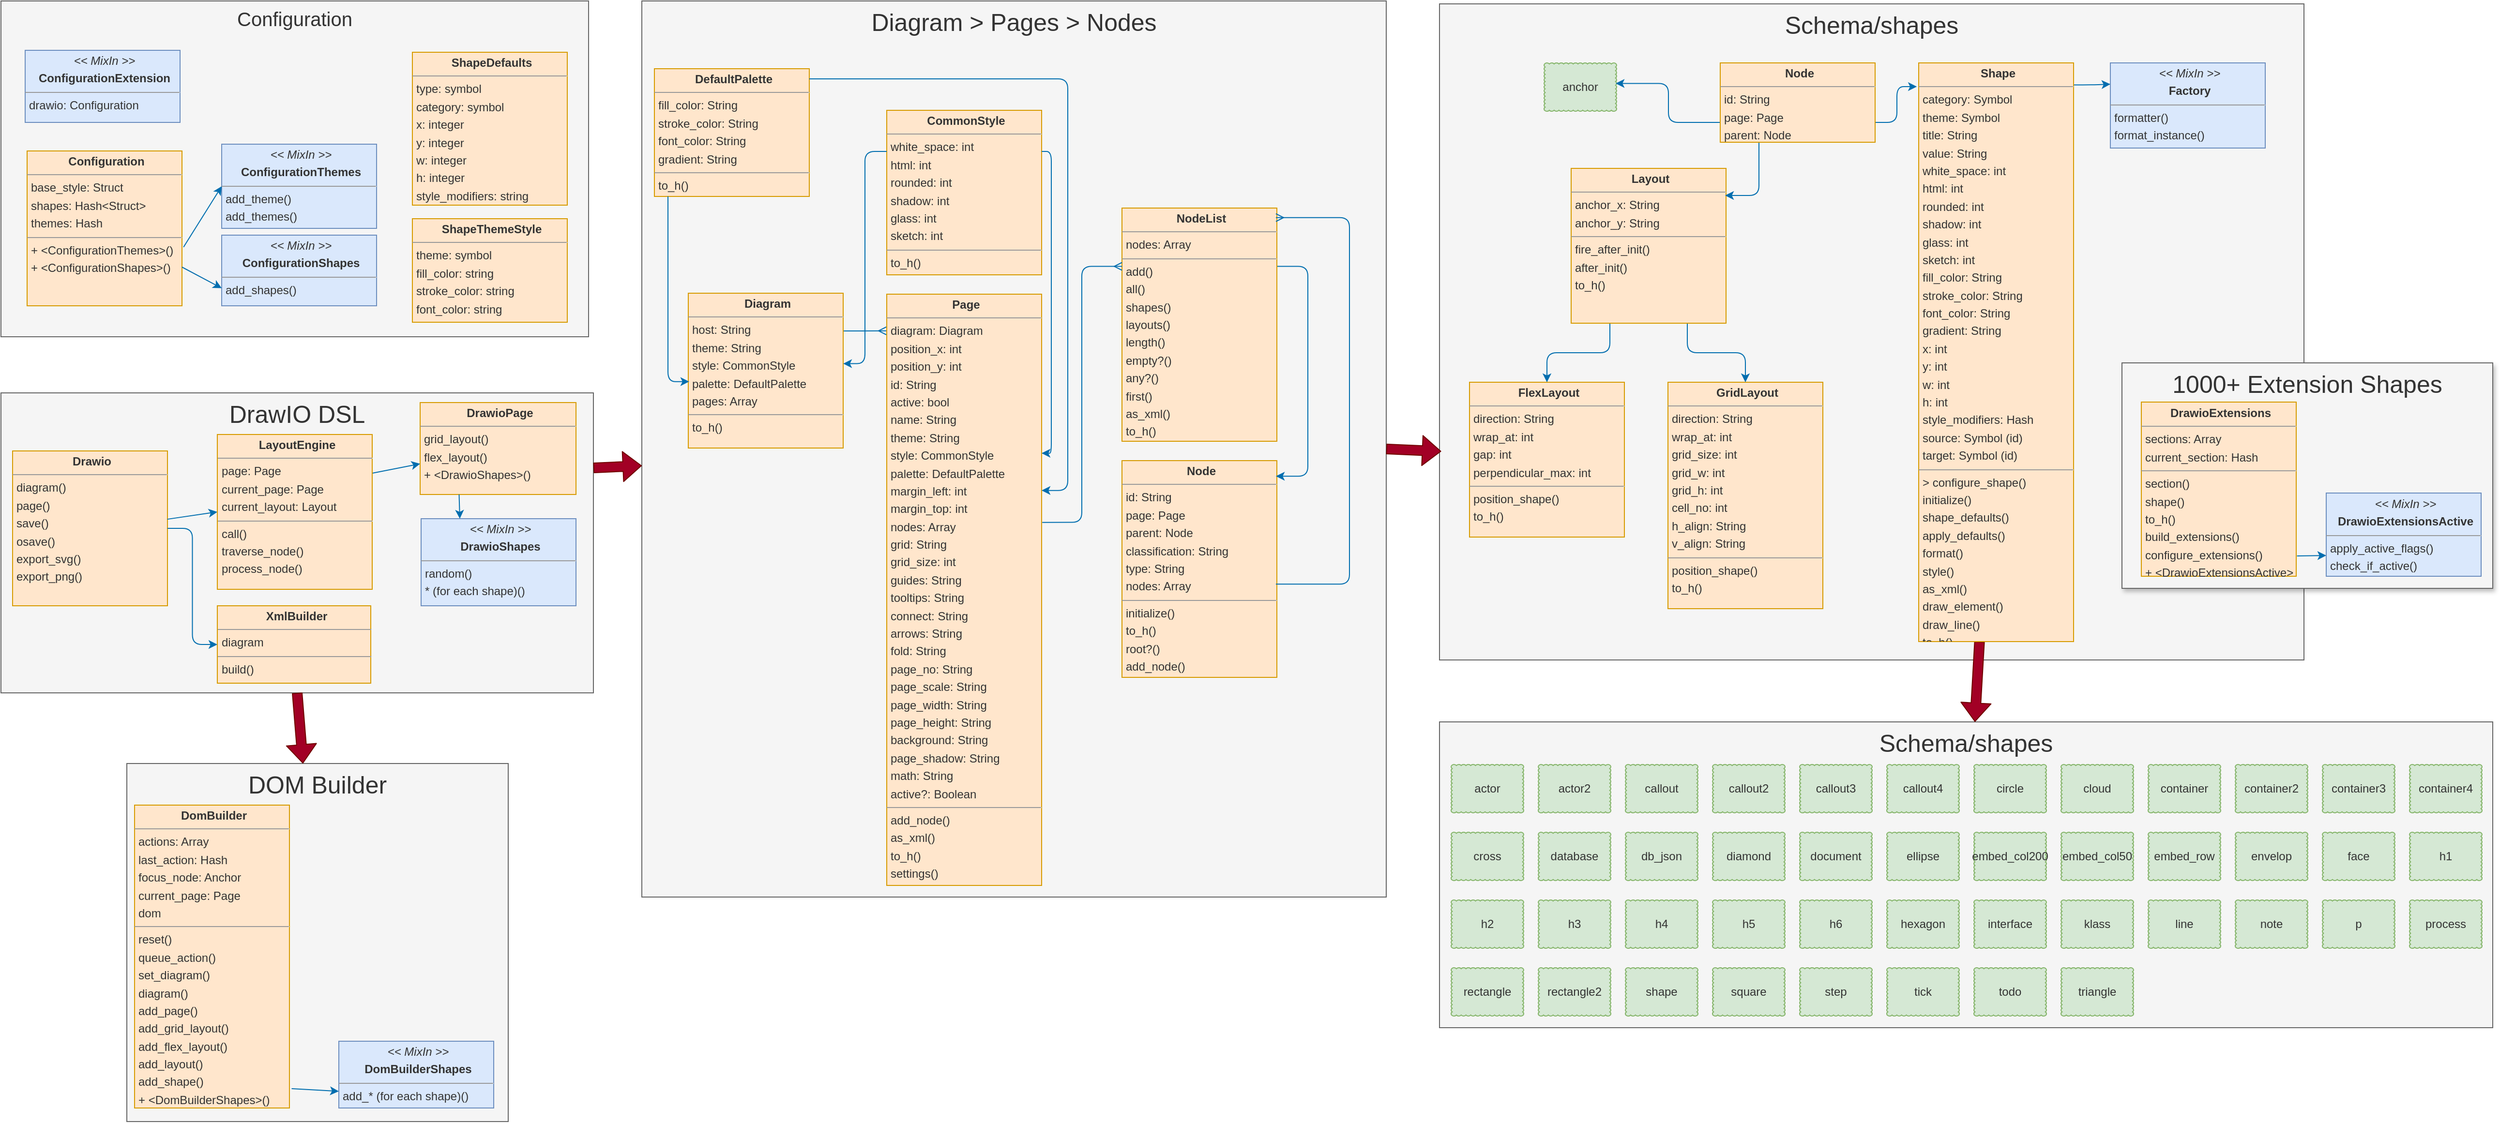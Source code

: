 <mxfile>
    <diagram id="9JO" name="Domain Modal">
        <mxGraphModel dx="2558" dy="1296" grid="0" gridSize="10" guides="1" tooltips="1" connect="1" arrows="1" fold="1" page="1" pageScale="1" pageWidth="1169" pageHeight="827" background="#FFFFFF" math="0" shadow="0">
            <root>
                <mxCell id="page_root_9JO"/>
                <mxCell id="node_root_9JO" parent="page_root_9JO"/>
                <mxCell id="xuDTLIo-hNdLQv3PIFHu-1" value="Schema/shapes" style="whiteSpace=wrap;html=1;rounded=0;fillColor=#f5f5f5;strokeColor=#666666;fontColor=#333333;fontSize=25;verticalAlign=top;" vertex="1" parent="node_root_9JO">
                    <mxGeometry x="1521" y="31" width="893" height="678" as="geometry"/>
                </mxCell>
                <mxCell id="p1n56-78arLZspwxZ9LU-0" value="" style="group" vertex="1" connectable="0" parent="node_root_9JO">
                    <mxGeometry x="35" y="28" width="607" height="347" as="geometry"/>
                </mxCell>
                <mxCell id="p1n56-78arLZspwxZ9LU-1" value="Configuration" style="whiteSpace=wrap;html=1;rounded=0;fillColor=#f5f5f5;strokeColor=#666666;fontColor=#333333;verticalAlign=top;fontSize=20;" vertex="1" parent="p1n56-78arLZspwxZ9LU-0">
                    <mxGeometry width="607" height="347" as="geometry"/>
                </mxCell>
                <mxCell id="p1n56-78arLZspwxZ9LU-2" value="&lt;p style=&quot;margin:0px;margin-left:4px;margin-top:4px;text-align:center&quot;&gt;&lt;b&gt;ShapeDefaults&lt;/b&gt;&lt;/p&gt;&lt;hr size=&quot;1&quot;/&gt;&lt;p style=&quot;margin:0px;margin-left:4px;margin-top:4px&quot;&gt;type: symbol&lt;/p&gt;&lt;p style=&quot;margin:0px;margin-left:4px;margin-top:4px&quot;&gt;category: symbol&lt;/p&gt;&lt;p style=&quot;margin:0px;margin-left:4px;margin-top:4px&quot;&gt;x: integer&lt;/p&gt;&lt;p style=&quot;margin:0px;margin-left:4px;margin-top:4px&quot;&gt;y: integer&lt;/p&gt;&lt;p style=&quot;margin:0px;margin-left:4px;margin-top:4px&quot;&gt;w: integer&lt;/p&gt;&lt;p style=&quot;margin:0px;margin-left:4px;margin-top:4px&quot;&gt;h: integer&lt;/p&gt;&lt;p style=&quot;margin:0px;margin-left:4px;margin-top:4px&quot;&gt;style_modifiers: string&lt;/p&gt;" style="whiteSpace=wrap;html=1;rounded=0;fillColor=#ffe6cc;strokeColor=#d79b00;fontColor=#333333;align=left;overflow=fill;fontSize=12;fontFamily=Helvetica" vertex="1" parent="p1n56-78arLZspwxZ9LU-0">
                    <mxGeometry x="425" y="53" width="160" height="158" as="geometry"/>
                </mxCell>
                <mxCell id="p1n56-78arLZspwxZ9LU-3" value="&lt;p style=&quot;margin:0px;margin-left:4px;margin-top:4px;text-align:center&quot;&gt;&lt;b&gt;ShapeThemeStyle&lt;/b&gt;&lt;/p&gt;&lt;hr size=&quot;1&quot;/&gt;&lt;p style=&quot;margin:0px;margin-left:4px;margin-top:4px&quot;&gt;theme: symbol&lt;/p&gt;&lt;p style=&quot;margin:0px;margin-left:4px;margin-top:4px&quot;&gt;fill_color: string&lt;/p&gt;&lt;p style=&quot;margin:0px;margin-left:4px;margin-top:4px&quot;&gt;stroke_color: string&lt;/p&gt;&lt;p style=&quot;margin:0px;margin-left:4px;margin-top:4px&quot;&gt;font_color: string&lt;/p&gt;" style="whiteSpace=wrap;html=1;rounded=0;fillColor=#ffe6cc;strokeColor=#d79b00;fontColor=#333333;align=left;overflow=fill;fontSize=12;fontFamily=Helvetica" vertex="1" parent="p1n56-78arLZspwxZ9LU-0">
                    <mxGeometry x="425" y="225" width="160" height="107" as="geometry"/>
                </mxCell>
                <mxCell id="p1n56-78arLZspwxZ9LU-4" value="&lt;p style=&quot;margin:0px;margin-left:4px;margin-top:4px;text-align:center&quot;&gt;&lt;b&gt;Configuration&lt;/b&gt;&lt;/p&gt;&lt;hr size=&quot;1&quot;/&gt;&lt;p style=&quot;margin:0px;margin-left:4px;margin-top:4px&quot;&gt;base_style: Struct&lt;/p&gt;&lt;p style=&quot;margin:0px;margin-left:4px;margin-top:4px&quot;&gt;shapes: Hash&amp;lt;Struct&amp;gt;&lt;/p&gt;&lt;p style=&quot;margin:0px;margin-left:4px;margin-top:4px&quot;&gt;themes: Hash&lt;/p&gt;&lt;hr size=&quot;1&quot;/&gt;&lt;p style=&quot;margin:0px;margin-left:4px;margin-top:4px&quot;&gt;+ &amp;lt;ConfigurationThemes&amp;gt;()&lt;/p&gt;&lt;p style=&quot;margin:0px;margin-left:4px;margin-top:4px&quot;&gt;+ &amp;lt;ConfigurationShapes&amp;gt;()&lt;/p&gt;" style="whiteSpace=wrap;html=1;rounded=0;fillColor=#ffe6cc;strokeColor=#d79b00;fontColor=#333333;align=left;overflow=fill;fontSize=12;fontFamily=Helvetica" vertex="1" parent="p1n56-78arLZspwxZ9LU-0">
                    <mxGeometry x="27" y="155" width="160" height="160" as="geometry"/>
                </mxCell>
                <mxCell id="p1n56-78arLZspwxZ9LU-5" value="&lt;p style=&quot;margin:0px;margin-left:4px;margin-top:4px;text-align:center&quot;&gt;&lt;i&gt;&amp;lt;&amp;lt; MixIn &amp;gt;&amp;gt;&lt;/i&gt;&lt;/p&gt;&lt;p style=&quot;margin:0px;margin-left:4px;margin-top:4px;text-align:center&quot;&gt;&lt;b&gt;ConfigurationExtension&lt;/b&gt;&lt;/p&gt;&lt;hr size=&quot;1&quot;/&gt;&lt;p style=&quot;margin:0px;margin-left:4px;margin-top:4px&quot;&gt;drawio: Configuration&lt;/p&gt;" style="whiteSpace=wrap;html=1;rounded=0;fillColor=#dae8fc;strokeColor=#6c8ebf;fontColor=#333333;align=left;overflow=fill;fontSize=12;fontFamily=Helvetica" vertex="1" parent="p1n56-78arLZspwxZ9LU-0">
                    <mxGeometry x="25" y="51" width="160" height="74.5" as="geometry"/>
                </mxCell>
                <mxCell id="p1n56-78arLZspwxZ9LU-6" value="&lt;p style=&quot;margin:0px;margin-left:4px;margin-top:4px;text-align:center&quot;&gt;&lt;i&gt;&amp;lt;&amp;lt; MixIn &amp;gt;&amp;gt;&lt;/i&gt;&lt;/p&gt;&lt;p style=&quot;margin:0px;margin-left:4px;margin-top:4px;text-align:center&quot;&gt;&lt;b&gt;ConfigurationShapes&lt;/b&gt;&lt;/p&gt;&lt;hr size=&quot;1&quot;/&gt;&lt;p style=&quot;margin:0px;margin-left:4px;margin-top:4px&quot;&gt;add_shapes()&lt;/p&gt;" style="whiteSpace=wrap;html=1;rounded=0;fillColor=#dae8fc;strokeColor=#6c8ebf;fontColor=#333333;align=left;overflow=fill;fontSize=12;fontFamily=Helvetica" vertex="1" parent="p1n56-78arLZspwxZ9LU-0">
                    <mxGeometry x="228" y="242" width="160" height="73" as="geometry"/>
                </mxCell>
                <mxCell id="p1n56-78arLZspwxZ9LU-7" style="edgeStyle=none;html=1;entryX=0;entryY=0.75;entryDx=0;entryDy=0;fontSize=20;fillColor=#1ba1e2;strokeColor=#006EAF;exitX=1;exitY=0.75;exitDx=0;exitDy=0;" edge="1" parent="p1n56-78arLZspwxZ9LU-0" source="p1n56-78arLZspwxZ9LU-4" target="p1n56-78arLZspwxZ9LU-6">
                    <mxGeometry relative="1" as="geometry">
                        <mxPoint x="183" y="176" as="sourcePoint"/>
                    </mxGeometry>
                </mxCell>
                <mxCell id="p1n56-78arLZspwxZ9LU-8" value="&lt;p style=&quot;margin:0px;margin-left:4px;margin-top:4px;text-align:center&quot;&gt;&lt;i&gt;&amp;lt;&amp;lt; MixIn &amp;gt;&amp;gt;&lt;/i&gt;&lt;/p&gt;&lt;p style=&quot;margin:0px;margin-left:4px;margin-top:4px;text-align:center&quot;&gt;&lt;b&gt;ConfigurationThemes&lt;/b&gt;&lt;/p&gt;&lt;hr size=&quot;1&quot;/&gt;&lt;p style=&quot;margin:0px;margin-left:4px;margin-top:4px&quot;&gt;add_theme()&lt;/p&gt;&lt;p style=&quot;margin:0px;margin-left:4px;margin-top:4px&quot;&gt;add_themes()&lt;/p&gt;" style="whiteSpace=wrap;html=1;rounded=0;fillColor=#dae8fc;strokeColor=#6c8ebf;fontColor=#333333;align=left;overflow=fill;fontSize=12;fontFamily=Helvetica" vertex="1" parent="p1n56-78arLZspwxZ9LU-0">
                    <mxGeometry x="228" y="148" width="160" height="87" as="geometry"/>
                </mxCell>
                <mxCell id="p1n56-78arLZspwxZ9LU-9" style="edgeStyle=none;shape=connector;rounded=1;html=1;exitX=1.01;exitY=0.621;exitDx=0;exitDy=0;labelBackgroundColor=default;fontFamily=Helvetica;fontSize=20;fontColor=default;endArrow=classic;strokeColor=#006EAF;fillColor=#1ba1e2;exitPerimeter=0;entryX=0;entryY=0.5;entryDx=0;entryDy=0;" edge="1" parent="p1n56-78arLZspwxZ9LU-0" source="p1n56-78arLZspwxZ9LU-4" target="p1n56-78arLZspwxZ9LU-8">
                    <mxGeometry relative="1" as="geometry"/>
                </mxCell>
                <mxCell id="OkbvPoyOcbhmgBm-sh1m-0" value="" style="group" vertex="1" connectable="0" parent="node_root_9JO">
                    <mxGeometry x="165" y="816" width="394" height="370" as="geometry"/>
                </mxCell>
                <mxCell id="OkbvPoyOcbhmgBm-sh1m-1" value="DOM Builder" style="whiteSpace=wrap;html=1;rounded=0;fillColor=#f5f5f5;strokeColor=#666666;fontColor=#333333;fontSize=25;verticalAlign=top;" vertex="1" parent="OkbvPoyOcbhmgBm-sh1m-0">
                    <mxGeometry width="394" height="370" as="geometry"/>
                </mxCell>
                <mxCell id="OkbvPoyOcbhmgBm-sh1m-2" value="&lt;p style=&quot;margin:0px;margin-left:4px;margin-top:4px;text-align:center&quot;&gt;&lt;b&gt;DomBuilder&lt;/b&gt;&lt;/p&gt;&lt;hr size=&quot;1&quot;/&gt;&lt;p style=&quot;margin:0px;margin-left:4px;margin-top:4px&quot;&gt;actions: Array&lt;/p&gt;&lt;p style=&quot;margin:0px;margin-left:4px;margin-top:4px&quot;&gt;last_action: Hash&lt;/p&gt;&lt;p style=&quot;margin:0px;margin-left:4px;margin-top:4px&quot;&gt;focus_node: Anchor&lt;/p&gt;&lt;p style=&quot;margin:0px;margin-left:4px;margin-top:4px&quot;&gt;current_page: Page&lt;/p&gt;&lt;p style=&quot;margin:0px;margin-left:4px;margin-top:4px&quot;&gt;dom&lt;/p&gt;&lt;hr size=&quot;1&quot;/&gt;&lt;p style=&quot;margin:0px;margin-left:4px;margin-top:4px&quot;&gt;reset()&lt;/p&gt;&lt;p style=&quot;margin:0px;margin-left:4px;margin-top:4px&quot;&gt;queue_action()&lt;/p&gt;&lt;p style=&quot;margin:0px;margin-left:4px;margin-top:4px&quot;&gt;set_diagram()&lt;/p&gt;&lt;p style=&quot;margin:0px;margin-left:4px;margin-top:4px&quot;&gt;diagram()&lt;/p&gt;&lt;p style=&quot;margin:0px;margin-left:4px;margin-top:4px&quot;&gt;add_page()&lt;/p&gt;&lt;p style=&quot;margin:0px;margin-left:4px;margin-top:4px&quot;&gt;add_grid_layout()&lt;/p&gt;&lt;p style=&quot;margin:0px;margin-left:4px;margin-top:4px&quot;&gt;add_flex_layout()&lt;/p&gt;&lt;p style=&quot;margin:0px;margin-left:4px;margin-top:4px&quot;&gt;add_layout()&lt;/p&gt;&lt;p style=&quot;margin:0px;margin-left:4px;margin-top:4px&quot;&gt;add_shape()&lt;/p&gt;&lt;p style=&quot;margin:0px;margin-left:4px;margin-top:4px&quot;&gt;+ &amp;lt;DomBuilderShapes&amp;gt;()&lt;/p&gt;" style="whiteSpace=wrap;html=1;rounded=0;fillColor=#ffe6cc;strokeColor=#d79b00;fontColor=#333333;align=left;overflow=fill;fontSize=12;fontFamily=Helvetica" vertex="1" parent="OkbvPoyOcbhmgBm-sh1m-0">
                    <mxGeometry x="8" y="43" width="160" height="313" as="geometry"/>
                </mxCell>
                <mxCell id="OkbvPoyOcbhmgBm-sh1m-3" value="&lt;p style=&quot;margin:0px;margin-left:4px;margin-top:4px;text-align:center&quot;&gt;&lt;i&gt;&amp;lt;&amp;lt; MixIn &amp;gt;&amp;gt;&lt;/i&gt;&lt;/p&gt;&lt;p style=&quot;margin:0px;margin-left:4px;margin-top:4px;text-align:center&quot;&gt;&lt;b&gt;DomBuilderShapes&lt;/b&gt;&lt;/p&gt;&lt;hr size=&quot;1&quot;/&gt;&lt;p style=&quot;margin:0px;margin-left:4px;margin-top:4px&quot;&gt;add_* (for each shape)()&lt;/p&gt;" style="whiteSpace=wrap;html=1;rounded=0;fillColor=#dae8fc;strokeColor=#6c8ebf;fontColor=#333333;align=left;overflow=fill;fontSize=12;fontFamily=Helvetica" vertex="1" parent="OkbvPoyOcbhmgBm-sh1m-0">
                    <mxGeometry x="219" y="287" width="160" height="69" as="geometry"/>
                </mxCell>
                <mxCell id="OkbvPoyOcbhmgBm-sh1m-4" style="edgeStyle=none;shape=connector;rounded=1;html=1;exitX=1.014;exitY=0.936;exitDx=0;exitDy=0;entryX=0;entryY=0.75;entryDx=0;entryDy=0;labelBackgroundColor=default;fontFamily=Helvetica;fontSize=20;fontColor=default;endArrow=classic;strokeColor=#006EAF;fillColor=#1ba1e2;exitPerimeter=0;" edge="1" parent="OkbvPoyOcbhmgBm-sh1m-0" source="OkbvPoyOcbhmgBm-sh1m-2" target="OkbvPoyOcbhmgBm-sh1m-3">
                    <mxGeometry relative="1" as="geometry"/>
                </mxCell>
                <mxCell id="OkbvPoyOcbhmgBm-sh1m-20" value="" style="group" vertex="1" connectable="0" parent="node_root_9JO">
                    <mxGeometry x="35" y="433" width="612" height="310" as="geometry"/>
                </mxCell>
                <mxCell id="OkbvPoyOcbhmgBm-sh1m-10" value="DrawIO DSL" style="whiteSpace=wrap;html=1;rounded=0;fillColor=#f5f5f5;strokeColor=#666666;fontColor=#333333;fontSize=25;verticalAlign=top;" vertex="1" parent="OkbvPoyOcbhmgBm-sh1m-20">
                    <mxGeometry width="612" height="310" as="geometry"/>
                </mxCell>
                <mxCell id="OkbvPoyOcbhmgBm-sh1m-12" value="&lt;p style=&quot;margin:0px;margin-left:4px;margin-top:4px;text-align:center&quot;&gt;&lt;b&gt;Drawio&lt;/b&gt;&lt;/p&gt;&lt;hr size=&quot;1&quot;/&gt;&lt;p style=&quot;margin:0px;margin-left:4px;margin-top:4px&quot;&gt;diagram()&lt;/p&gt;&lt;p style=&quot;margin:0px;margin-left:4px;margin-top:4px&quot;&gt;page()&lt;/p&gt;&lt;p style=&quot;margin:0px;margin-left:4px;margin-top:4px&quot;&gt;save()&lt;/p&gt;&lt;p style=&quot;margin:0px;margin-left:4px;margin-top:4px&quot;&gt;osave()&lt;/p&gt;&lt;p style=&quot;margin:0px;margin-left:4px;margin-top:4px&quot;&gt;export_svg()&lt;/p&gt;&lt;p style=&quot;margin:0px;margin-left:4px;margin-top:4px&quot;&gt;export_png()&lt;/p&gt;" style="whiteSpace=wrap;html=1;rounded=0;fillColor=#ffe6cc;strokeColor=#d79b00;fontColor=#333333;align=left;overflow=fill;fontSize=12;fontFamily=Helvetica" vertex="1" parent="OkbvPoyOcbhmgBm-sh1m-20">
                    <mxGeometry x="12" y="60" width="160" height="160" as="geometry"/>
                </mxCell>
                <mxCell id="OkbvPoyOcbhmgBm-sh1m-13" value="&lt;p style=&quot;margin:0px;margin-left:4px;margin-top:4px;text-align:center&quot;&gt;&lt;b&gt;DrawioPage&lt;/b&gt;&lt;/p&gt;&lt;hr size=&quot;1&quot;/&gt;&lt;p style=&quot;margin:0px;margin-left:4px;margin-top:4px&quot;&gt;grid_layout()&lt;/p&gt;&lt;p style=&quot;margin:0px;margin-left:4px;margin-top:4px&quot;&gt;flex_layout()&lt;/p&gt;&lt;p style=&quot;margin:0px;margin-left:4px;margin-top:4px&quot;&gt;+ &amp;lt;DrawioShapes&amp;gt;()&lt;/p&gt;" style="whiteSpace=wrap;html=1;rounded=0;fillColor=#ffe6cc;strokeColor=#d79b00;fontColor=#333333;align=left;overflow=fill;fontSize=12;fontFamily=Helvetica" vertex="1" parent="OkbvPoyOcbhmgBm-sh1m-20">
                    <mxGeometry x="433" y="10" width="161" height="95" as="geometry"/>
                </mxCell>
                <mxCell id="OkbvPoyOcbhmgBm-sh1m-14" style="edgeStyle=none;shape=connector;rounded=1;html=1;exitX=0.999;exitY=0.441;exitDx=0;exitDy=0;labelBackgroundColor=default;fontFamily=Helvetica;fontSize=20;fontColor=default;endArrow=classic;strokeColor=#006EAF;fillColor=#1ba1e2;exitPerimeter=0;entryX=0;entryY=0.5;entryDx=0;entryDy=0;" edge="1" parent="OkbvPoyOcbhmgBm-sh1m-20" source="OkbvPoyOcbhmgBm-sh1m-12" target="OkbvPoyOcbhmgBm-sh1m-18">
                    <mxGeometry relative="1" as="geometry">
                        <mxPoint x="222" y="114" as="targetPoint"/>
                    </mxGeometry>
                </mxCell>
                <mxCell id="OkbvPoyOcbhmgBm-sh1m-15" value="&lt;p style=&quot;margin:0px;margin-left:4px;margin-top:4px;text-align:center&quot;&gt;&lt;i&gt;&amp;lt;&amp;lt; MixIn &amp;gt;&amp;gt;&lt;/i&gt;&lt;/p&gt;&lt;p style=&quot;margin:0px;margin-left:4px;margin-top:4px;text-align:center&quot;&gt;&lt;b&gt;DrawioShapes&lt;/b&gt;&lt;/p&gt;&lt;hr size=&quot;1&quot;/&gt;&lt;p style=&quot;margin:0px;margin-left:4px;margin-top:4px&quot;&gt;random()&lt;/p&gt;&lt;p style=&quot;margin:0px;margin-left:4px;margin-top:4px&quot;&gt;* (for each shape)()&lt;/p&gt;" style="whiteSpace=wrap;html=1;rounded=0;fillColor=#dae8fc;strokeColor=#6c8ebf;fontColor=#333333;align=left;overflow=fill;fontSize=12;fontFamily=Helvetica" vertex="1" parent="OkbvPoyOcbhmgBm-sh1m-20">
                    <mxGeometry x="434" y="130" width="160" height="90" as="geometry"/>
                </mxCell>
                <mxCell id="OkbvPoyOcbhmgBm-sh1m-16" style="edgeStyle=none;shape=connector;rounded=1;html=1;exitX=0.25;exitY=1;exitDx=0;exitDy=0;entryX=0.25;entryY=0;entryDx=0;entryDy=0;labelBackgroundColor=default;fontFamily=Helvetica;fontSize=20;fontColor=default;endArrow=classic;strokeColor=#006EAF;fillColor=#1ba1e2;" edge="1" parent="OkbvPoyOcbhmgBm-sh1m-20" source="OkbvPoyOcbhmgBm-sh1m-13" target="OkbvPoyOcbhmgBm-sh1m-15">
                    <mxGeometry relative="1" as="geometry"/>
                </mxCell>
                <mxCell id="OkbvPoyOcbhmgBm-sh1m-17" style="edgeStyle=none;shape=connector;rounded=1;html=1;exitX=1;exitY=0.25;exitDx=0;exitDy=0;labelBackgroundColor=default;fontFamily=Helvetica;fontSize=25;fontColor=default;endArrow=classic;strokeColor=#006EAF;fillColor=#1ba1e2;" edge="1" parent="OkbvPoyOcbhmgBm-sh1m-20" source="OkbvPoyOcbhmgBm-sh1m-18" target="OkbvPoyOcbhmgBm-sh1m-13">
                    <mxGeometry relative="1" as="geometry"/>
                </mxCell>
                <mxCell id="OkbvPoyOcbhmgBm-sh1m-18" value="&lt;p style=&quot;margin:0px;margin-left:4px;margin-top:4px;text-align:center&quot;&gt;&lt;b&gt;LayoutEngine&lt;/b&gt;&lt;/p&gt;&lt;hr size=&quot;1&quot;/&gt;&lt;p style=&quot;margin:0px;margin-left:4px;margin-top:4px&quot;&gt;page: Page&lt;/p&gt;&lt;p style=&quot;margin:0px;margin-left:4px;margin-top:4px&quot;&gt;current_page: Page&lt;/p&gt;&lt;p style=&quot;margin:0px;margin-left:4px;margin-top:4px&quot;&gt;current_layout: Layout&lt;/p&gt;&lt;hr size=&quot;1&quot;/&gt;&lt;p style=&quot;margin:0px;margin-left:4px;margin-top:4px&quot;&gt;call()&lt;/p&gt;&lt;p style=&quot;margin:0px;margin-left:4px;margin-top:4px&quot;&gt;traverse_node()&lt;/p&gt;&lt;p style=&quot;margin:0px;margin-left:4px;margin-top:4px&quot;&gt;process_node()&lt;/p&gt;" style="whiteSpace=wrap;html=1;rounded=0;fillColor=#ffe6cc;strokeColor=#d79b00;fontColor=#333333;align=left;overflow=fill;fontSize=12;fontFamily=Helvetica" vertex="1" parent="OkbvPoyOcbhmgBm-sh1m-20">
                    <mxGeometry x="223.5" y="43" width="160" height="160" as="geometry"/>
                </mxCell>
                <mxCell id="OkbvPoyOcbhmgBm-sh1m-19" value="&lt;p style=&quot;margin:0px;margin-left:4px;margin-top:4px;text-align:center&quot;&gt;&lt;b&gt;XmlBuilder&lt;/b&gt;&lt;/p&gt;&lt;hr size=&quot;1&quot;/&gt;&lt;p style=&quot;margin:0px;margin-left:4px;margin-top:4px&quot;&gt;diagram&lt;/p&gt;&lt;hr size=&quot;1&quot;/&gt;&lt;p style=&quot;margin:0px;margin-left:4px;margin-top:4px&quot;&gt;build()&lt;/p&gt;" style="whiteSpace=wrap;html=1;rounded=0;fillColor=#ffe6cc;strokeColor=#d79b00;fontColor=#333333;align=left;overflow=fill;fontSize=12;fontFamily=Helvetica" vertex="1" parent="OkbvPoyOcbhmgBm-sh1m-20">
                    <mxGeometry x="223.5" y="220" width="158.5" height="80" as="geometry"/>
                </mxCell>
                <mxCell id="OkbvPoyOcbhmgBm-sh1m-11" style="edgeStyle=orthogonalEdgeStyle;shape=connector;rounded=1;html=1;exitX=1;exitY=0.5;exitDx=0;exitDy=0;entryX=0;entryY=0.5;entryDx=0;entryDy=0;labelBackgroundColor=default;fontFamily=Helvetica;fontSize=25;fontColor=default;endArrow=classic;strokeColor=#006EAF;fillColor=#1ba1e2;" edge="1" parent="OkbvPoyOcbhmgBm-sh1m-20" source="OkbvPoyOcbhmgBm-sh1m-12" target="OkbvPoyOcbhmgBm-sh1m-19">
                    <mxGeometry relative="1" as="geometry"/>
                </mxCell>
                <mxCell id="-DspgZWovlFqo9uIlNDs-1" value="x" style="group" vertex="1" connectable="0" parent="node_root_9JO">
                    <mxGeometry x="697" y="28" width="769" height="926" as="geometry"/>
                </mxCell>
                <mxCell id="-DspgZWovlFqo9uIlNDs-2" value="Diagram &amp;gt; Pages &amp;gt; Nodes" style="whiteSpace=wrap;html=1;rounded=0;fillColor=#f5f5f5;strokeColor=#666666;fontColor=#333333;fontSize=25;verticalAlign=top;" vertex="1" parent="-DspgZWovlFqo9uIlNDs-1">
                    <mxGeometry width="769" height="926" as="geometry"/>
                </mxCell>
                <mxCell id="-DspgZWovlFqo9uIlNDs-3" value="&lt;p style=&quot;margin:0px;margin-left:4px;margin-top:4px;text-align:center&quot;&gt;&lt;b&gt;CommonStyle&lt;/b&gt;&lt;/p&gt;&lt;hr size=&quot;1&quot;/&gt;&lt;p style=&quot;margin:0px;margin-left:4px;margin-top:4px&quot;&gt;white_space: int&lt;/p&gt;&lt;p style=&quot;margin:0px;margin-left:4px;margin-top:4px&quot;&gt;html: int&lt;/p&gt;&lt;p style=&quot;margin:0px;margin-left:4px;margin-top:4px&quot;&gt;rounded: int&lt;/p&gt;&lt;p style=&quot;margin:0px;margin-left:4px;margin-top:4px&quot;&gt;shadow: int&lt;/p&gt;&lt;p style=&quot;margin:0px;margin-left:4px;margin-top:4px&quot;&gt;glass: int&lt;/p&gt;&lt;p style=&quot;margin:0px;margin-left:4px;margin-top:4px&quot;&gt;sketch: int&lt;/p&gt;&lt;hr size=&quot;1&quot;/&gt;&lt;p style=&quot;margin:0px;margin-left:4px;margin-top:4px&quot;&gt;to_h()&lt;/p&gt;" style="whiteSpace=wrap;html=1;rounded=0;fillColor=#ffe6cc;strokeColor=#d79b00;fontColor=#333333;align=left;overflow=fill;fontSize=12;fontFamily=Helvetica" vertex="1" parent="-DspgZWovlFqo9uIlNDs-1">
                    <mxGeometry x="253" y="113" width="160" height="170" as="geometry"/>
                </mxCell>
                <mxCell id="-DspgZWovlFqo9uIlNDs-4" value="&lt;p style=&quot;margin:0px;margin-left:4px;margin-top:4px;text-align:center&quot;&gt;&lt;b&gt;DefaultPalette&lt;/b&gt;&lt;/p&gt;&lt;hr size=&quot;1&quot;/&gt;&lt;p style=&quot;margin:0px;margin-left:4px;margin-top:4px&quot;&gt;fill_color: String&lt;/p&gt;&lt;p style=&quot;margin:0px;margin-left:4px;margin-top:4px&quot;&gt;stroke_color: String&lt;/p&gt;&lt;p style=&quot;margin:0px;margin-left:4px;margin-top:4px&quot;&gt;font_color: String&lt;/p&gt;&lt;p style=&quot;margin:0px;margin-left:4px;margin-top:4px&quot;&gt;gradient: String&lt;/p&gt;&lt;hr size=&quot;1&quot;/&gt;&lt;p style=&quot;margin:0px;margin-left:4px;margin-top:4px&quot;&gt;to_h()&lt;/p&gt;" style="whiteSpace=wrap;html=1;rounded=0;fillColor=#ffe6cc;strokeColor=#d79b00;fontColor=#333333;align=left;overflow=fill;fontSize=12;fontFamily=Helvetica" vertex="1" parent="-DspgZWovlFqo9uIlNDs-1">
                    <mxGeometry x="13" y="70" width="160" height="132" as="geometry"/>
                </mxCell>
                <mxCell id="-DspgZWovlFqo9uIlNDs-5" style="edgeStyle=none;shape=connector;rounded=1;html=1;entryX=-0.003;entryY=0.062;entryDx=0;entryDy=0;labelBackgroundColor=default;fontFamily=Helvetica;fontSize=25;fontColor=default;endArrow=ERmany;strokeColor=#006EAF;fillColor=#1ba1e2;endFill=0;entryPerimeter=0;" edge="1" parent="-DspgZWovlFqo9uIlNDs-1" target="-DspgZWovlFqo9uIlNDs-14">
                    <mxGeometry relative="1" as="geometry">
                        <mxPoint x="206" y="341" as="sourcePoint"/>
                        <mxPoint x="227" y="383.5" as="targetPoint"/>
                    </mxGeometry>
                </mxCell>
                <mxCell id="-DspgZWovlFqo9uIlNDs-6" value="&lt;p style=&quot;margin: 0px ; margin-left: 4px ; margin-top: 4px ; text-align: center&quot;&gt;&lt;b&gt;Diagram&lt;/b&gt;&lt;/p&gt;&lt;hr size=&quot;1&quot;&gt;&lt;p style=&quot;margin: 0px ; margin-left: 4px ; margin-top: 4px&quot;&gt;host: String&lt;/p&gt;&lt;p style=&quot;margin: 0px ; margin-left: 4px ; margin-top: 4px&quot;&gt;theme: String&lt;/p&gt;&lt;p style=&quot;margin: 0px ; margin-left: 4px ; margin-top: 4px&quot;&gt;style: CommonStyle&lt;/p&gt;&lt;p style=&quot;margin: 0px ; margin-left: 4px ; margin-top: 4px&quot;&gt;palette: DefaultPalette&lt;/p&gt;&lt;p style=&quot;margin: 0px ; margin-left: 4px ; margin-top: 4px&quot;&gt;pages: Array&lt;/p&gt;&lt;hr size=&quot;1&quot;&gt;&lt;p style=&quot;margin: 0px ; margin-left: 4px ; margin-top: 4px&quot;&gt;to_h()&lt;/p&gt;" style="whiteSpace=wrap;html=1;rounded=0;fillColor=#ffe6cc;strokeColor=#d79b00;fontColor=#333333;align=left;overflow=fill;fontSize=12;fontFamily=Helvetica" vertex="1" parent="-DspgZWovlFqo9uIlNDs-1">
                    <mxGeometry x="48" y="302" width="160" height="160" as="geometry"/>
                </mxCell>
                <mxCell id="-DspgZWovlFqo9uIlNDs-7" style="edgeStyle=orthogonalEdgeStyle;shape=connector;rounded=1;html=1;exitX=0;exitY=0.25;exitDx=0;exitDy=0;entryX=1;entryY=0.455;entryDx=0;entryDy=0;labelBackgroundColor=default;fontFamily=Helvetica;fontSize=25;fontColor=default;endArrow=classic;endFill=1;strokeColor=#006EAF;fillColor=#1ba1e2;entryPerimeter=0;" edge="1" parent="-DspgZWovlFqo9uIlNDs-1" source="-DspgZWovlFqo9uIlNDs-3" target="-DspgZWovlFqo9uIlNDs-6">
                    <mxGeometry relative="1" as="geometry"/>
                </mxCell>
                <mxCell id="-DspgZWovlFqo9uIlNDs-8" style="edgeStyle=elbowEdgeStyle;shape=connector;rounded=1;html=1;entryX=0.006;entryY=0.571;entryDx=0;entryDy=0;entryPerimeter=0;labelBackgroundColor=default;fontFamily=Helvetica;fontSize=25;fontColor=default;endArrow=classic;endFill=1;strokeColor=#006EAF;fillColor=#1ba1e2;" edge="1" parent="-DspgZWovlFqo9uIlNDs-1" source="-DspgZWovlFqo9uIlNDs-4" target="-DspgZWovlFqo9uIlNDs-6">
                    <mxGeometry relative="1" as="geometry">
                        <Array as="points">
                            <mxPoint x="27" y="293"/>
                        </Array>
                    </mxGeometry>
                </mxCell>
                <mxCell id="-DspgZWovlFqo9uIlNDs-9" value="&lt;p style=&quot;margin:0px;margin-left:4px;margin-top:4px;text-align:center&quot;&gt;&lt;b&gt;Node&lt;/b&gt;&lt;/p&gt;&lt;hr size=&quot;1&quot;/&gt;&lt;p style=&quot;margin:0px;margin-left:4px;margin-top:4px&quot;&gt;id: String&lt;/p&gt;&lt;p style=&quot;margin:0px;margin-left:4px;margin-top:4px&quot;&gt;page: Page&lt;/p&gt;&lt;p style=&quot;margin:0px;margin-left:4px;margin-top:4px&quot;&gt;parent: Node&lt;/p&gt;&lt;p style=&quot;margin:0px;margin-left:4px;margin-top:4px&quot;&gt;classification: String&lt;/p&gt;&lt;p style=&quot;margin:0px;margin-left:4px;margin-top:4px&quot;&gt;type: String&lt;/p&gt;&lt;p style=&quot;margin:0px;margin-left:4px;margin-top:4px&quot;&gt;nodes: Array&lt;/p&gt;&lt;hr size=&quot;1&quot;/&gt;&lt;p style=&quot;margin:0px;margin-left:4px;margin-top:4px&quot;&gt;initialize()&lt;/p&gt;&lt;p style=&quot;margin:0px;margin-left:4px;margin-top:4px&quot;&gt;to_h()&lt;/p&gt;&lt;p style=&quot;margin:0px;margin-left:4px;margin-top:4px&quot;&gt;root?()&lt;/p&gt;&lt;p style=&quot;margin:0px;margin-left:4px;margin-top:4px&quot;&gt;add_node()&lt;/p&gt;" style="whiteSpace=wrap;html=1;rounded=0;fillColor=#ffe6cc;strokeColor=#d79b00;fontColor=#333333;align=left;overflow=fill;fontSize=12;fontFamily=Helvetica" vertex="1" parent="-DspgZWovlFqo9uIlNDs-1">
                    <mxGeometry x="496" y="475" width="160" height="224" as="geometry"/>
                </mxCell>
                <mxCell id="-DspgZWovlFqo9uIlNDs-10" style="edgeStyle=elbowEdgeStyle;shape=connector;rounded=1;html=1;exitX=1;exitY=0.25;exitDx=0;exitDy=0;labelBackgroundColor=default;fontFamily=Helvetica;fontSize=25;fontColor=default;endArrow=classic;endFill=1;strokeColor=#006EAF;fillColor=#1ba1e2;entryX=0.994;entryY=0.072;entryDx=0;entryDy=0;entryPerimeter=0;" edge="1" parent="-DspgZWovlFqo9uIlNDs-1" source="-DspgZWovlFqo9uIlNDs-11" target="-DspgZWovlFqo9uIlNDs-9">
                    <mxGeometry relative="1" as="geometry">
                        <Array as="points">
                            <mxPoint x="688" y="446"/>
                        </Array>
                    </mxGeometry>
                </mxCell>
                <mxCell id="-DspgZWovlFqo9uIlNDs-11" value="&lt;p style=&quot;margin:0px;margin-left:4px;margin-top:4px;text-align:center&quot;&gt;&lt;b&gt;NodeList&lt;/b&gt;&lt;/p&gt;&lt;hr size=&quot;1&quot;/&gt;&lt;p style=&quot;margin:0px;margin-left:4px;margin-top:4px&quot;&gt;nodes: Array&lt;/p&gt;&lt;hr size=&quot;1&quot;/&gt;&lt;p style=&quot;margin:0px;margin-left:4px;margin-top:4px&quot;&gt;add()&lt;/p&gt;&lt;p style=&quot;margin:0px;margin-left:4px;margin-top:4px&quot;&gt;all()&lt;/p&gt;&lt;p style=&quot;margin:0px;margin-left:4px;margin-top:4px&quot;&gt;shapes()&lt;/p&gt;&lt;p style=&quot;margin:0px;margin-left:4px;margin-top:4px&quot;&gt;layouts()&lt;/p&gt;&lt;p style=&quot;margin:0px;margin-left:4px;margin-top:4px&quot;&gt;length()&lt;/p&gt;&lt;p style=&quot;margin:0px;margin-left:4px;margin-top:4px&quot;&gt;empty?()&lt;/p&gt;&lt;p style=&quot;margin:0px;margin-left:4px;margin-top:4px&quot;&gt;any?()&lt;/p&gt;&lt;p style=&quot;margin:0px;margin-left:4px;margin-top:4px&quot;&gt;first()&lt;/p&gt;&lt;p style=&quot;margin:0px;margin-left:4px;margin-top:4px&quot;&gt;as_xml()&lt;/p&gt;&lt;p style=&quot;margin:0px;margin-left:4px;margin-top:4px&quot;&gt;to_h()&lt;/p&gt;" style="whiteSpace=wrap;html=1;rounded=0;fillColor=#ffe6cc;strokeColor=#d79b00;fontColor=#333333;align=left;overflow=fill;fontSize=12;fontFamily=Helvetica" vertex="1" parent="-DspgZWovlFqo9uIlNDs-1">
                    <mxGeometry x="496" y="214" width="160" height="241" as="geometry"/>
                </mxCell>
                <mxCell id="-DspgZWovlFqo9uIlNDs-12" style="edgeStyle=elbowEdgeStyle;shape=connector;rounded=1;html=1;labelBackgroundColor=default;fontFamily=Helvetica;fontSize=25;fontColor=default;endArrow=ERmany;endFill=0;strokeColor=#006EAF;fillColor=#1ba1e2;exitX=0.994;exitY=0.57;exitDx=0;exitDy=0;exitPerimeter=0;entryX=0.994;entryY=0.041;entryDx=0;entryDy=0;entryPerimeter=0;" edge="1" parent="-DspgZWovlFqo9uIlNDs-1" source="-DspgZWovlFqo9uIlNDs-9" target="-DspgZWovlFqo9uIlNDs-11">
                    <mxGeometry relative="1" as="geometry">
                        <mxPoint x="565" y="538" as="targetPoint"/>
                        <Array as="points">
                            <mxPoint x="731" y="482"/>
                        </Array>
                    </mxGeometry>
                </mxCell>
                <mxCell id="-DspgZWovlFqo9uIlNDs-13" style="edgeStyle=orthogonalEdgeStyle;shape=connector;rounded=1;html=1;exitX=1.004;exitY=0.386;exitDx=0;exitDy=0;entryX=0;entryY=0.25;entryDx=0;entryDy=0;labelBackgroundColor=default;fontFamily=Helvetica;fontSize=25;fontColor=default;endArrow=ERmany;endFill=0;strokeColor=#006EAF;fillColor=#1ba1e2;exitPerimeter=0;" edge="1" parent="-DspgZWovlFqo9uIlNDs-1" source="-DspgZWovlFqo9uIlNDs-14" target="-DspgZWovlFqo9uIlNDs-11">
                    <mxGeometry relative="1" as="geometry"/>
                </mxCell>
                <mxCell id="-DspgZWovlFqo9uIlNDs-14" value="&lt;p style=&quot;margin: 0px ; margin-left: 4px ; margin-top: 4px ; text-align: center&quot;&gt;&lt;b&gt;Page&lt;/b&gt;&lt;/p&gt;&lt;hr size=&quot;1&quot;&gt;&lt;p style=&quot;margin: 0px ; margin-left: 4px ; margin-top: 4px&quot;&gt;diagram: Diagram&lt;/p&gt;&lt;p style=&quot;margin: 0px ; margin-left: 4px ; margin-top: 4px&quot;&gt;position_x: int&lt;/p&gt;&lt;p style=&quot;margin: 0px ; margin-left: 4px ; margin-top: 4px&quot;&gt;position_y: int&lt;/p&gt;&lt;p style=&quot;margin: 0px ; margin-left: 4px ; margin-top: 4px&quot;&gt;id: String&lt;/p&gt;&lt;p style=&quot;margin: 0px ; margin-left: 4px ; margin-top: 4px&quot;&gt;active: bool&lt;/p&gt;&lt;p style=&quot;margin: 0px ; margin-left: 4px ; margin-top: 4px&quot;&gt;name: String&lt;/p&gt;&lt;p style=&quot;margin: 0px ; margin-left: 4px ; margin-top: 4px&quot;&gt;theme: String&lt;/p&gt;&lt;p style=&quot;margin: 0px ; margin-left: 4px ; margin-top: 4px&quot;&gt;style: CommonStyle&lt;/p&gt;&lt;p style=&quot;margin: 0px ; margin-left: 4px ; margin-top: 4px&quot;&gt;palette: DefaultPalette&amp;nbsp;&lt;/p&gt;&lt;p style=&quot;margin: 0px ; margin-left: 4px ; margin-top: 4px&quot;&gt;margin_left: int&lt;/p&gt;&lt;p style=&quot;margin: 0px ; margin-left: 4px ; margin-top: 4px&quot;&gt;margin_top: int&lt;/p&gt;&lt;p style=&quot;margin: 0px ; margin-left: 4px ; margin-top: 4px&quot;&gt;nodes: Array&lt;/p&gt;&lt;p style=&quot;margin: 0px ; margin-left: 4px ; margin-top: 4px&quot;&gt;grid: String&lt;/p&gt;&lt;p style=&quot;margin: 0px ; margin-left: 4px ; margin-top: 4px&quot;&gt;grid_size: int&lt;/p&gt;&lt;p style=&quot;margin: 0px ; margin-left: 4px ; margin-top: 4px&quot;&gt;guides: String&lt;/p&gt;&lt;p style=&quot;margin: 0px ; margin-left: 4px ; margin-top: 4px&quot;&gt;tooltips: String&lt;/p&gt;&lt;p style=&quot;margin: 0px ; margin-left: 4px ; margin-top: 4px&quot;&gt;connect: String&lt;/p&gt;&lt;p style=&quot;margin: 0px ; margin-left: 4px ; margin-top: 4px&quot;&gt;arrows: String&lt;/p&gt;&lt;p style=&quot;margin: 0px ; margin-left: 4px ; margin-top: 4px&quot;&gt;fold: String&lt;/p&gt;&lt;p style=&quot;margin: 0px ; margin-left: 4px ; margin-top: 4px&quot;&gt;page_no: String&lt;/p&gt;&lt;p style=&quot;margin: 0px ; margin-left: 4px ; margin-top: 4px&quot;&gt;page_scale: String&lt;/p&gt;&lt;p style=&quot;margin: 0px ; margin-left: 4px ; margin-top: 4px&quot;&gt;page_width: String&lt;/p&gt;&lt;p style=&quot;margin: 0px ; margin-left: 4px ; margin-top: 4px&quot;&gt;page_height: String&lt;/p&gt;&lt;p style=&quot;margin: 0px ; margin-left: 4px ; margin-top: 4px&quot;&gt;background: String&lt;/p&gt;&lt;p style=&quot;margin: 0px ; margin-left: 4px ; margin-top: 4px&quot;&gt;page_shadow: String&lt;/p&gt;&lt;p style=&quot;margin: 0px ; margin-left: 4px ; margin-top: 4px&quot;&gt;math: String&lt;/p&gt;&lt;p style=&quot;margin: 0px ; margin-left: 4px ; margin-top: 4px&quot;&gt;active?: Boolean&lt;/p&gt;&lt;hr size=&quot;1&quot;&gt;&lt;p style=&quot;margin: 0px ; margin-left: 4px ; margin-top: 4px&quot;&gt;add_node()&lt;/p&gt;&lt;p style=&quot;margin: 0px ; margin-left: 4px ; margin-top: 4px&quot;&gt;as_xml()&lt;/p&gt;&lt;p style=&quot;margin: 0px ; margin-left: 4px ; margin-top: 4px&quot;&gt;to_h()&lt;/p&gt;&lt;p style=&quot;margin: 0px ; margin-left: 4px ; margin-top: 4px&quot;&gt;settings()&lt;/p&gt;" style="whiteSpace=wrap;html=1;rounded=0;fillColor=#ffe6cc;strokeColor=#d79b00;fontColor=#333333;align=left;overflow=fill;fontSize=12;fontFamily=Helvetica" vertex="1" parent="-DspgZWovlFqo9uIlNDs-1">
                    <mxGeometry x="253" y="303" width="160" height="611" as="geometry"/>
                </mxCell>
                <mxCell id="-DspgZWovlFqo9uIlNDs-15" style="edgeStyle=orthogonalEdgeStyle;shape=connector;rounded=1;html=1;exitX=1;exitY=0.25;exitDx=0;exitDy=0;entryX=1;entryY=0.269;entryDx=0;entryDy=0;entryPerimeter=0;labelBackgroundColor=default;fontFamily=Helvetica;fontSize=25;fontColor=default;endArrow=classic;endFill=1;strokeColor=#006EAF;fillColor=#1ba1e2;" edge="1" parent="-DspgZWovlFqo9uIlNDs-1" source="-DspgZWovlFqo9uIlNDs-3" target="-DspgZWovlFqo9uIlNDs-14">
                    <mxGeometry relative="1" as="geometry"/>
                </mxCell>
                <mxCell id="-DspgZWovlFqo9uIlNDs-16" style="edgeStyle=elbowEdgeStyle;shape=connector;rounded=1;html=1;exitX=1;exitY=0.08;exitDx=0;exitDy=0;entryX=1;entryY=0.332;entryDx=0;entryDy=0;entryPerimeter=0;labelBackgroundColor=default;fontFamily=Helvetica;fontSize=25;fontColor=default;endArrow=classic;endFill=1;strokeColor=#006EAF;fillColor=#1ba1e2;exitPerimeter=0;" edge="1" parent="-DspgZWovlFqo9uIlNDs-1" source="-DspgZWovlFqo9uIlNDs-4" target="-DspgZWovlFqo9uIlNDs-14">
                    <mxGeometry relative="1" as="geometry">
                        <Array as="points">
                            <mxPoint x="440" y="319"/>
                        </Array>
                    </mxGeometry>
                </mxCell>
                <mxCell id="ZvyaP2AF-4cOotLzi7ua-46" value="" style="group" vertex="1" connectable="0" parent="node_root_9JO">
                    <mxGeometry x="1521" y="773" width="1088" height="316" as="geometry"/>
                </mxCell>
                <mxCell id="ZvyaP2AF-4cOotLzi7ua-47" value="Schema/shapes" style="whiteSpace=wrap;html=1;rounded=0;fillColor=#f5f5f5;strokeColor=#666666;fontColor=#333333;verticalAlign=top;fontSize=25;" vertex="1" parent="ZvyaP2AF-4cOotLzi7ua-46">
                    <mxGeometry width="1088" height="316" as="geometry"/>
                </mxCell>
                <mxCell id="ZvyaP2AF-4cOotLzi7ua-48" value="actor" style="whiteSpace=wrap;html=1;rounded=0;fillColor=#d5e8d4;strokeColor=#82b366;fontColor=#333333;shape=mxgraph.basic.cloud_rect" vertex="1" parent="ZvyaP2AF-4cOotLzi7ua-46">
                    <mxGeometry x="12" y="44" width="75" height="50" as="geometry"/>
                </mxCell>
                <mxCell id="ZvyaP2AF-4cOotLzi7ua-49" value="actor2" style="whiteSpace=wrap;html=1;rounded=0;fillColor=#d5e8d4;strokeColor=#82b366;fontColor=#333333;shape=mxgraph.basic.cloud_rect" vertex="1" parent="ZvyaP2AF-4cOotLzi7ua-46">
                    <mxGeometry x="102" y="44" width="75" height="50" as="geometry"/>
                </mxCell>
                <mxCell id="ZvyaP2AF-4cOotLzi7ua-50" value="callout" style="whiteSpace=wrap;html=1;rounded=0;fillColor=#d5e8d4;strokeColor=#82b366;fontColor=#333333;shape=mxgraph.basic.cloud_rect" vertex="1" parent="ZvyaP2AF-4cOotLzi7ua-46">
                    <mxGeometry x="192" y="44" width="75" height="50" as="geometry"/>
                </mxCell>
                <mxCell id="ZvyaP2AF-4cOotLzi7ua-51" value="callout2" style="whiteSpace=wrap;html=1;rounded=0;fillColor=#d5e8d4;strokeColor=#82b366;fontColor=#333333;shape=mxgraph.basic.cloud_rect" vertex="1" parent="ZvyaP2AF-4cOotLzi7ua-46">
                    <mxGeometry x="282" y="44" width="75" height="50" as="geometry"/>
                </mxCell>
                <mxCell id="ZvyaP2AF-4cOotLzi7ua-52" value="callout3" style="whiteSpace=wrap;html=1;rounded=0;fillColor=#d5e8d4;strokeColor=#82b366;fontColor=#333333;shape=mxgraph.basic.cloud_rect" vertex="1" parent="ZvyaP2AF-4cOotLzi7ua-46">
                    <mxGeometry x="372" y="44" width="75" height="50" as="geometry"/>
                </mxCell>
                <mxCell id="ZvyaP2AF-4cOotLzi7ua-53" value="callout4" style="whiteSpace=wrap;html=1;rounded=0;fillColor=#d5e8d4;strokeColor=#82b366;fontColor=#333333;shape=mxgraph.basic.cloud_rect" vertex="1" parent="ZvyaP2AF-4cOotLzi7ua-46">
                    <mxGeometry x="462" y="44" width="75" height="50" as="geometry"/>
                </mxCell>
                <mxCell id="ZvyaP2AF-4cOotLzi7ua-54" value="circle" style="whiteSpace=wrap;html=1;rounded=0;fillColor=#d5e8d4;strokeColor=#82b366;fontColor=#333333;shape=mxgraph.basic.cloud_rect" vertex="1" parent="ZvyaP2AF-4cOotLzi7ua-46">
                    <mxGeometry x="552" y="44" width="75" height="50" as="geometry"/>
                </mxCell>
                <mxCell id="ZvyaP2AF-4cOotLzi7ua-55" value="cloud" style="whiteSpace=wrap;html=1;rounded=0;fillColor=#d5e8d4;strokeColor=#82b366;fontColor=#333333;shape=mxgraph.basic.cloud_rect" vertex="1" parent="ZvyaP2AF-4cOotLzi7ua-46">
                    <mxGeometry x="642" y="44" width="75" height="50" as="geometry"/>
                </mxCell>
                <mxCell id="ZvyaP2AF-4cOotLzi7ua-56" value="container" style="whiteSpace=wrap;html=1;rounded=0;fillColor=#d5e8d4;strokeColor=#82b366;fontColor=#333333;shape=mxgraph.basic.cloud_rect" vertex="1" parent="ZvyaP2AF-4cOotLzi7ua-46">
                    <mxGeometry x="732" y="44" width="75" height="50" as="geometry"/>
                </mxCell>
                <mxCell id="ZvyaP2AF-4cOotLzi7ua-57" value="container2" style="whiteSpace=wrap;html=1;rounded=0;fillColor=#d5e8d4;strokeColor=#82b366;fontColor=#333333;shape=mxgraph.basic.cloud_rect" vertex="1" parent="ZvyaP2AF-4cOotLzi7ua-46">
                    <mxGeometry x="822" y="44" width="75" height="50" as="geometry"/>
                </mxCell>
                <mxCell id="ZvyaP2AF-4cOotLzi7ua-58" value="container3" style="whiteSpace=wrap;html=1;rounded=0;fillColor=#d5e8d4;strokeColor=#82b366;fontColor=#333333;shape=mxgraph.basic.cloud_rect" vertex="1" parent="ZvyaP2AF-4cOotLzi7ua-46">
                    <mxGeometry x="912" y="44" width="75" height="50" as="geometry"/>
                </mxCell>
                <mxCell id="ZvyaP2AF-4cOotLzi7ua-59" value="container4" style="whiteSpace=wrap;html=1;rounded=0;fillColor=#d5e8d4;strokeColor=#82b366;fontColor=#333333;shape=mxgraph.basic.cloud_rect" vertex="1" parent="ZvyaP2AF-4cOotLzi7ua-46">
                    <mxGeometry x="1002" y="44" width="75" height="50" as="geometry"/>
                </mxCell>
                <mxCell id="ZvyaP2AF-4cOotLzi7ua-60" value="cross" style="whiteSpace=wrap;html=1;rounded=0;fillColor=#d5e8d4;strokeColor=#82b366;fontColor=#333333;shape=mxgraph.basic.cloud_rect" vertex="1" parent="ZvyaP2AF-4cOotLzi7ua-46">
                    <mxGeometry x="12" y="114" width="75" height="50" as="geometry"/>
                </mxCell>
                <mxCell id="ZvyaP2AF-4cOotLzi7ua-61" value="database" style="whiteSpace=wrap;html=1;rounded=0;fillColor=#d5e8d4;strokeColor=#82b366;fontColor=#333333;shape=mxgraph.basic.cloud_rect" vertex="1" parent="ZvyaP2AF-4cOotLzi7ua-46">
                    <mxGeometry x="102" y="114" width="75" height="50" as="geometry"/>
                </mxCell>
                <mxCell id="ZvyaP2AF-4cOotLzi7ua-62" value="db_json" style="whiteSpace=wrap;html=1;rounded=0;fillColor=#d5e8d4;strokeColor=#82b366;fontColor=#333333;shape=mxgraph.basic.cloud_rect" vertex="1" parent="ZvyaP2AF-4cOotLzi7ua-46">
                    <mxGeometry x="192" y="114" width="75" height="50" as="geometry"/>
                </mxCell>
                <mxCell id="ZvyaP2AF-4cOotLzi7ua-63" value="diamond" style="whiteSpace=wrap;html=1;rounded=0;fillColor=#d5e8d4;strokeColor=#82b366;fontColor=#333333;shape=mxgraph.basic.cloud_rect" vertex="1" parent="ZvyaP2AF-4cOotLzi7ua-46">
                    <mxGeometry x="282" y="114" width="75" height="50" as="geometry"/>
                </mxCell>
                <mxCell id="ZvyaP2AF-4cOotLzi7ua-64" value="document" style="whiteSpace=wrap;html=1;rounded=0;fillColor=#d5e8d4;strokeColor=#82b366;fontColor=#333333;shape=mxgraph.basic.cloud_rect" vertex="1" parent="ZvyaP2AF-4cOotLzi7ua-46">
                    <mxGeometry x="372" y="114" width="75" height="50" as="geometry"/>
                </mxCell>
                <mxCell id="ZvyaP2AF-4cOotLzi7ua-65" value="ellipse" style="whiteSpace=wrap;html=1;rounded=0;fillColor=#d5e8d4;strokeColor=#82b366;fontColor=#333333;shape=mxgraph.basic.cloud_rect" vertex="1" parent="ZvyaP2AF-4cOotLzi7ua-46">
                    <mxGeometry x="462" y="114" width="75" height="50" as="geometry"/>
                </mxCell>
                <mxCell id="ZvyaP2AF-4cOotLzi7ua-66" value="embed_col200" style="whiteSpace=wrap;html=1;rounded=0;fillColor=#d5e8d4;strokeColor=#82b366;fontColor=#333333;shape=mxgraph.basic.cloud_rect" vertex="1" parent="ZvyaP2AF-4cOotLzi7ua-46">
                    <mxGeometry x="552" y="114" width="75" height="50" as="geometry"/>
                </mxCell>
                <mxCell id="ZvyaP2AF-4cOotLzi7ua-67" value="embed_col50" style="whiteSpace=wrap;html=1;rounded=0;fillColor=#d5e8d4;strokeColor=#82b366;fontColor=#333333;shape=mxgraph.basic.cloud_rect" vertex="1" parent="ZvyaP2AF-4cOotLzi7ua-46">
                    <mxGeometry x="642" y="114" width="75" height="50" as="geometry"/>
                </mxCell>
                <mxCell id="ZvyaP2AF-4cOotLzi7ua-68" value="embed_row" style="whiteSpace=wrap;html=1;rounded=0;fillColor=#d5e8d4;strokeColor=#82b366;fontColor=#333333;shape=mxgraph.basic.cloud_rect" vertex="1" parent="ZvyaP2AF-4cOotLzi7ua-46">
                    <mxGeometry x="732" y="114" width="75" height="50" as="geometry"/>
                </mxCell>
                <mxCell id="ZvyaP2AF-4cOotLzi7ua-69" value="envelop" style="whiteSpace=wrap;html=1;rounded=0;fillColor=#d5e8d4;strokeColor=#82b366;fontColor=#333333;shape=mxgraph.basic.cloud_rect" vertex="1" parent="ZvyaP2AF-4cOotLzi7ua-46">
                    <mxGeometry x="822" y="114" width="75" height="50" as="geometry"/>
                </mxCell>
                <mxCell id="ZvyaP2AF-4cOotLzi7ua-70" value="face" style="whiteSpace=wrap;html=1;rounded=0;fillColor=#d5e8d4;strokeColor=#82b366;fontColor=#333333;shape=mxgraph.basic.cloud_rect" vertex="1" parent="ZvyaP2AF-4cOotLzi7ua-46">
                    <mxGeometry x="912" y="114" width="75" height="50" as="geometry"/>
                </mxCell>
                <mxCell id="ZvyaP2AF-4cOotLzi7ua-71" value="h1" style="whiteSpace=wrap;html=1;rounded=0;fillColor=#d5e8d4;strokeColor=#82b366;fontColor=#333333;shape=mxgraph.basic.cloud_rect" vertex="1" parent="ZvyaP2AF-4cOotLzi7ua-46">
                    <mxGeometry x="1002" y="114" width="75" height="50" as="geometry"/>
                </mxCell>
                <mxCell id="ZvyaP2AF-4cOotLzi7ua-72" value="h2" style="whiteSpace=wrap;html=1;rounded=0;fillColor=#d5e8d4;strokeColor=#82b366;fontColor=#333333;shape=mxgraph.basic.cloud_rect" vertex="1" parent="ZvyaP2AF-4cOotLzi7ua-46">
                    <mxGeometry x="12" y="184" width="75" height="50" as="geometry"/>
                </mxCell>
                <mxCell id="ZvyaP2AF-4cOotLzi7ua-73" value="h3" style="whiteSpace=wrap;html=1;rounded=0;fillColor=#d5e8d4;strokeColor=#82b366;fontColor=#333333;shape=mxgraph.basic.cloud_rect" vertex="1" parent="ZvyaP2AF-4cOotLzi7ua-46">
                    <mxGeometry x="102" y="184" width="75" height="50" as="geometry"/>
                </mxCell>
                <mxCell id="ZvyaP2AF-4cOotLzi7ua-74" value="h4" style="whiteSpace=wrap;html=1;rounded=0;fillColor=#d5e8d4;strokeColor=#82b366;fontColor=#333333;shape=mxgraph.basic.cloud_rect" vertex="1" parent="ZvyaP2AF-4cOotLzi7ua-46">
                    <mxGeometry x="192" y="184" width="75" height="50" as="geometry"/>
                </mxCell>
                <mxCell id="ZvyaP2AF-4cOotLzi7ua-75" value="h5" style="whiteSpace=wrap;html=1;rounded=0;fillColor=#d5e8d4;strokeColor=#82b366;fontColor=#333333;shape=mxgraph.basic.cloud_rect" vertex="1" parent="ZvyaP2AF-4cOotLzi7ua-46">
                    <mxGeometry x="282" y="184" width="75" height="50" as="geometry"/>
                </mxCell>
                <mxCell id="ZvyaP2AF-4cOotLzi7ua-76" value="h6" style="whiteSpace=wrap;html=1;rounded=0;fillColor=#d5e8d4;strokeColor=#82b366;fontColor=#333333;shape=mxgraph.basic.cloud_rect" vertex="1" parent="ZvyaP2AF-4cOotLzi7ua-46">
                    <mxGeometry x="372" y="184" width="75" height="50" as="geometry"/>
                </mxCell>
                <mxCell id="ZvyaP2AF-4cOotLzi7ua-77" value="hexagon" style="whiteSpace=wrap;html=1;rounded=0;fillColor=#d5e8d4;strokeColor=#82b366;fontColor=#333333;shape=mxgraph.basic.cloud_rect" vertex="1" parent="ZvyaP2AF-4cOotLzi7ua-46">
                    <mxGeometry x="462" y="184" width="75" height="50" as="geometry"/>
                </mxCell>
                <mxCell id="ZvyaP2AF-4cOotLzi7ua-78" value="interface" style="whiteSpace=wrap;html=1;rounded=0;fillColor=#d5e8d4;strokeColor=#82b366;fontColor=#333333;shape=mxgraph.basic.cloud_rect" vertex="1" parent="ZvyaP2AF-4cOotLzi7ua-46">
                    <mxGeometry x="552" y="184" width="75" height="50" as="geometry"/>
                </mxCell>
                <mxCell id="ZvyaP2AF-4cOotLzi7ua-79" value="klass" style="whiteSpace=wrap;html=1;rounded=0;fillColor=#d5e8d4;strokeColor=#82b366;fontColor=#333333;shape=mxgraph.basic.cloud_rect" vertex="1" parent="ZvyaP2AF-4cOotLzi7ua-46">
                    <mxGeometry x="642" y="184" width="75" height="50" as="geometry"/>
                </mxCell>
                <mxCell id="ZvyaP2AF-4cOotLzi7ua-80" value="line" style="whiteSpace=wrap;html=1;rounded=0;fillColor=#d5e8d4;strokeColor=#82b366;fontColor=#333333;shape=mxgraph.basic.cloud_rect" vertex="1" parent="ZvyaP2AF-4cOotLzi7ua-46">
                    <mxGeometry x="732" y="184" width="75" height="50" as="geometry"/>
                </mxCell>
                <mxCell id="ZvyaP2AF-4cOotLzi7ua-81" value="note" style="whiteSpace=wrap;html=1;rounded=0;fillColor=#d5e8d4;strokeColor=#82b366;fontColor=#333333;shape=mxgraph.basic.cloud_rect" vertex="1" parent="ZvyaP2AF-4cOotLzi7ua-46">
                    <mxGeometry x="822" y="184" width="75" height="50" as="geometry"/>
                </mxCell>
                <mxCell id="ZvyaP2AF-4cOotLzi7ua-82" value="p" style="whiteSpace=wrap;html=1;rounded=0;fillColor=#d5e8d4;strokeColor=#82b366;fontColor=#333333;shape=mxgraph.basic.cloud_rect" vertex="1" parent="ZvyaP2AF-4cOotLzi7ua-46">
                    <mxGeometry x="912" y="184" width="75" height="50" as="geometry"/>
                </mxCell>
                <mxCell id="ZvyaP2AF-4cOotLzi7ua-83" value="process" style="whiteSpace=wrap;html=1;rounded=0;fillColor=#d5e8d4;strokeColor=#82b366;fontColor=#333333;shape=mxgraph.basic.cloud_rect" vertex="1" parent="ZvyaP2AF-4cOotLzi7ua-46">
                    <mxGeometry x="1002" y="184" width="75" height="50" as="geometry"/>
                </mxCell>
                <mxCell id="ZvyaP2AF-4cOotLzi7ua-84" value="rectangle" style="whiteSpace=wrap;html=1;rounded=0;fillColor=#d5e8d4;strokeColor=#82b366;fontColor=#333333;shape=mxgraph.basic.cloud_rect" vertex="1" parent="ZvyaP2AF-4cOotLzi7ua-46">
                    <mxGeometry x="12" y="254" width="75" height="50" as="geometry"/>
                </mxCell>
                <mxCell id="ZvyaP2AF-4cOotLzi7ua-85" value="rectangle2" style="whiteSpace=wrap;html=1;rounded=0;fillColor=#d5e8d4;strokeColor=#82b366;fontColor=#333333;shape=mxgraph.basic.cloud_rect" vertex="1" parent="ZvyaP2AF-4cOotLzi7ua-46">
                    <mxGeometry x="102" y="254" width="75" height="50" as="geometry"/>
                </mxCell>
                <mxCell id="ZvyaP2AF-4cOotLzi7ua-86" value="shape" style="whiteSpace=wrap;html=1;rounded=0;fillColor=#d5e8d4;strokeColor=#82b366;fontColor=#333333;shape=mxgraph.basic.cloud_rect" vertex="1" parent="ZvyaP2AF-4cOotLzi7ua-46">
                    <mxGeometry x="192" y="254" width="75" height="50" as="geometry"/>
                </mxCell>
                <mxCell id="ZvyaP2AF-4cOotLzi7ua-87" value="square" style="whiteSpace=wrap;html=1;rounded=0;fillColor=#d5e8d4;strokeColor=#82b366;fontColor=#333333;shape=mxgraph.basic.cloud_rect" vertex="1" parent="ZvyaP2AF-4cOotLzi7ua-46">
                    <mxGeometry x="282" y="254" width="75" height="50" as="geometry"/>
                </mxCell>
                <mxCell id="ZvyaP2AF-4cOotLzi7ua-88" value="step" style="whiteSpace=wrap;html=1;rounded=0;fillColor=#d5e8d4;strokeColor=#82b366;fontColor=#333333;shape=mxgraph.basic.cloud_rect" vertex="1" parent="ZvyaP2AF-4cOotLzi7ua-46">
                    <mxGeometry x="372" y="254" width="75" height="50" as="geometry"/>
                </mxCell>
                <mxCell id="ZvyaP2AF-4cOotLzi7ua-89" value="tick" style="whiteSpace=wrap;html=1;rounded=0;fillColor=#d5e8d4;strokeColor=#82b366;fontColor=#333333;shape=mxgraph.basic.cloud_rect" vertex="1" parent="ZvyaP2AF-4cOotLzi7ua-46">
                    <mxGeometry x="462" y="254" width="75" height="50" as="geometry"/>
                </mxCell>
                <mxCell id="ZvyaP2AF-4cOotLzi7ua-90" value="todo" style="whiteSpace=wrap;html=1;rounded=0;fillColor=#d5e8d4;strokeColor=#82b366;fontColor=#333333;shape=mxgraph.basic.cloud_rect" vertex="1" parent="ZvyaP2AF-4cOotLzi7ua-46">
                    <mxGeometry x="552" y="254" width="75" height="50" as="geometry"/>
                </mxCell>
                <mxCell id="ZvyaP2AF-4cOotLzi7ua-91" value="triangle" style="whiteSpace=wrap;html=1;rounded=0;fillColor=#d5e8d4;strokeColor=#82b366;fontColor=#333333;shape=mxgraph.basic.cloud_rect" vertex="1" parent="ZvyaP2AF-4cOotLzi7ua-46">
                    <mxGeometry x="642" y="254" width="75" height="50" as="geometry"/>
                </mxCell>
                <mxCell id="ZvyaP2AF-4cOotLzi7ua-95" value="" style="group" vertex="1" connectable="0" parent="node_root_9JO">
                    <mxGeometry x="2226" y="402" width="383" height="233" as="geometry"/>
                </mxCell>
                <mxCell id="OkbvPoyOcbhmgBm-sh1m-6" value="1000+ Extension Shapes" style="whiteSpace=wrap;html=1;rounded=0;fillColor=#f5f5f5;strokeColor=#666666;fontColor=#333333;fontSize=25;verticalAlign=top;shadow=1;" vertex="1" parent="ZvyaP2AF-4cOotLzi7ua-95">
                    <mxGeometry width="383" height="233" as="geometry"/>
                </mxCell>
                <mxCell id="OkbvPoyOcbhmgBm-sh1m-7" value="&lt;p style=&quot;margin:0px;margin-left:4px;margin-top:4px;text-align:center&quot;&gt;&lt;i&gt;&amp;lt;&amp;lt; MixIn &amp;gt;&amp;gt;&lt;/i&gt;&lt;/p&gt;&lt;p style=&quot;margin:0px;margin-left:4px;margin-top:4px;text-align:center&quot;&gt;&lt;b&gt;DrawioExtensionsActive&lt;/b&gt;&lt;/p&gt;&lt;hr size=&quot;1&quot;/&gt;&lt;p style=&quot;margin:0px;margin-left:4px;margin-top:4px&quot;&gt;apply_active_flags()&lt;/p&gt;&lt;p style=&quot;margin:0px;margin-left:4px;margin-top:4px&quot;&gt;check_if_active()&lt;/p&gt;" style="whiteSpace=wrap;html=1;rounded=0;fillColor=#dae8fc;strokeColor=#6c8ebf;fontColor=#333333;align=left;overflow=fill;fontSize=12;fontFamily=Helvetica" vertex="1" parent="ZvyaP2AF-4cOotLzi7ua-95">
                    <mxGeometry x="211" y="134.5" width="160" height="86" as="geometry"/>
                </mxCell>
                <mxCell id="OkbvPoyOcbhmgBm-sh1m-9" value="&lt;p style=&quot;margin:0px;margin-left:4px;margin-top:4px;text-align:center&quot;&gt;&lt;b&gt;DrawioExtensions&lt;/b&gt;&lt;/p&gt;&lt;hr size=&quot;1&quot;/&gt;&lt;p style=&quot;margin:0px;margin-left:4px;margin-top:4px&quot;&gt;sections: Array&lt;/p&gt;&lt;p style=&quot;margin:0px;margin-left:4px;margin-top:4px&quot;&gt;current_section: Hash&lt;/p&gt;&lt;hr size=&quot;1&quot;/&gt;&lt;p style=&quot;margin:0px;margin-left:4px;margin-top:4px&quot;&gt;section()&lt;/p&gt;&lt;p style=&quot;margin:0px;margin-left:4px;margin-top:4px&quot;&gt;shape()&lt;/p&gt;&lt;p style=&quot;margin:0px;margin-left:4px;margin-top:4px&quot;&gt;to_h()&lt;/p&gt;&lt;p style=&quot;margin:0px;margin-left:4px;margin-top:4px&quot;&gt;build_extensions()&lt;/p&gt;&lt;p style=&quot;margin:0px;margin-left:4px;margin-top:4px&quot;&gt;configure_extensions()&lt;/p&gt;&lt;p style=&quot;margin:0px;margin-left:4px;margin-top:4px&quot;&gt;+ &amp;lt;DrawioExtensionsActive&amp;gt;()&lt;/p&gt;" style="whiteSpace=wrap;html=1;rounded=0;fillColor=#ffe6cc;strokeColor=#d79b00;fontColor=#333333;align=left;overflow=fill;fontSize=12;fontFamily=Helvetica" vertex="1" parent="ZvyaP2AF-4cOotLzi7ua-95">
                    <mxGeometry x="20" y="40.5" width="160" height="180" as="geometry"/>
                </mxCell>
                <mxCell id="OkbvPoyOcbhmgBm-sh1m-8" style="edgeStyle=none;shape=connector;rounded=1;html=1;exitX=1.005;exitY=0.883;exitDx=0;exitDy=0;entryX=0;entryY=0.75;entryDx=0;entryDy=0;labelBackgroundColor=default;fontFamily=Helvetica;fontSize=20;fontColor=default;endArrow=classic;strokeColor=#006EAF;fillColor=#1ba1e2;exitPerimeter=0;" edge="1" parent="ZvyaP2AF-4cOotLzi7ua-95" source="OkbvPoyOcbhmgBm-sh1m-9" target="OkbvPoyOcbhmgBm-sh1m-7">
                    <mxGeometry relative="1" as="geometry"/>
                </mxCell>
                <mxCell id="xuDTLIo-hNdLQv3PIFHu-2" value="&lt;p style=&quot;margin:0px;margin-left:4px;margin-top:4px;text-align:center&quot;&gt;&lt;b&gt;FlexLayout&lt;/b&gt;&lt;/p&gt;&lt;hr size=&quot;1&quot;/&gt;&lt;p style=&quot;margin:0px;margin-left:4px;margin-top:4px&quot;&gt;direction: String&lt;/p&gt;&lt;p style=&quot;margin:0px;margin-left:4px;margin-top:4px&quot;&gt;wrap_at: int&lt;/p&gt;&lt;p style=&quot;margin:0px;margin-left:4px;margin-top:4px&quot;&gt;gap: int&lt;/p&gt;&lt;p style=&quot;margin:0px;margin-left:4px;margin-top:4px&quot;&gt;perpendicular_max: int&lt;/p&gt;&lt;hr size=&quot;1&quot;/&gt;&lt;p style=&quot;margin:0px;margin-left:4px;margin-top:4px&quot;&gt;position_shape()&lt;/p&gt;&lt;p style=&quot;margin:0px;margin-left:4px;margin-top:4px&quot;&gt;to_h()&lt;/p&gt;" style="whiteSpace=wrap;html=1;rounded=0;fillColor=#ffe6cc;strokeColor=#d79b00;fontColor=#333333;align=left;overflow=fill;fontSize=12;fontFamily=Helvetica" vertex="1" parent="node_root_9JO">
                    <mxGeometry x="1552" y="422" width="160" height="160" as="geometry"/>
                </mxCell>
                <mxCell id="xuDTLIo-hNdLQv3PIFHu-3" value="&lt;p style=&quot;margin:0px;margin-left:4px;margin-top:4px;text-align:center&quot;&gt;&lt;b&gt;GridLayout&lt;/b&gt;&lt;/p&gt;&lt;hr size=&quot;1&quot;/&gt;&lt;p style=&quot;margin:0px;margin-left:4px;margin-top:4px&quot;&gt;direction: String&lt;/p&gt;&lt;p style=&quot;margin:0px;margin-left:4px;margin-top:4px&quot;&gt;wrap_at: int&lt;/p&gt;&lt;p style=&quot;margin:0px;margin-left:4px;margin-top:4px&quot;&gt;grid_size: int&lt;/p&gt;&lt;p style=&quot;margin:0px;margin-left:4px;margin-top:4px&quot;&gt;grid_w: int&lt;/p&gt;&lt;p style=&quot;margin:0px;margin-left:4px;margin-top:4px&quot;&gt;grid_h: int&lt;/p&gt;&lt;p style=&quot;margin:0px;margin-left:4px;margin-top:4px&quot;&gt;cell_no: int&lt;/p&gt;&lt;p style=&quot;margin:0px;margin-left:4px;margin-top:4px&quot;&gt;h_align: String&lt;/p&gt;&lt;p style=&quot;margin:0px;margin-left:4px;margin-top:4px&quot;&gt;v_align: String&lt;/p&gt;&lt;hr size=&quot;1&quot;/&gt;&lt;p style=&quot;margin:0px;margin-left:4px;margin-top:4px&quot;&gt;position_shape()&lt;/p&gt;&lt;p style=&quot;margin:0px;margin-left:4px;margin-top:4px&quot;&gt;to_h()&lt;/p&gt;" style="whiteSpace=wrap;html=1;rounded=0;fillColor=#ffe6cc;strokeColor=#d79b00;fontColor=#333333;align=left;overflow=fill;fontSize=12;fontFamily=Helvetica" vertex="1" parent="node_root_9JO">
                    <mxGeometry x="1757" y="422" width="160" height="234" as="geometry"/>
                </mxCell>
                <mxCell id="xuDTLIo-hNdLQv3PIFHu-4" style="edgeStyle=orthogonalEdgeStyle;shape=connector;rounded=1;html=1;exitX=0.75;exitY=1;exitDx=0;exitDy=0;entryX=0.5;entryY=0;entryDx=0;entryDy=0;labelBackgroundColor=default;fontFamily=Helvetica;fontSize=25;fontColor=default;endArrow=classic;endFill=1;strokeColor=#006EAF;fillColor=#1ba1e2;" edge="1" parent="node_root_9JO" source="xuDTLIo-hNdLQv3PIFHu-6" target="xuDTLIo-hNdLQv3PIFHu-3">
                    <mxGeometry relative="1" as="geometry"/>
                </mxCell>
                <mxCell id="xuDTLIo-hNdLQv3PIFHu-5" style="edgeStyle=orthogonalEdgeStyle;shape=connector;rounded=1;html=1;exitX=0.25;exitY=1;exitDx=0;exitDy=0;entryX=0.5;entryY=0;entryDx=0;entryDy=0;labelBackgroundColor=default;fontFamily=Helvetica;fontSize=25;fontColor=default;endArrow=classic;endFill=1;strokeColor=#006EAF;fillColor=#1ba1e2;" edge="1" parent="node_root_9JO" source="xuDTLIo-hNdLQv3PIFHu-6" target="xuDTLIo-hNdLQv3PIFHu-2">
                    <mxGeometry relative="1" as="geometry"/>
                </mxCell>
                <mxCell id="xuDTLIo-hNdLQv3PIFHu-6" value="&lt;p style=&quot;margin:0px;margin-left:4px;margin-top:4px;text-align:center&quot;&gt;&lt;b&gt;Layout&lt;/b&gt;&lt;/p&gt;&lt;hr size=&quot;1&quot;/&gt;&lt;p style=&quot;margin:0px;margin-left:4px;margin-top:4px&quot;&gt;anchor_x: String&lt;/p&gt;&lt;p style=&quot;margin:0px;margin-left:4px;margin-top:4px&quot;&gt;anchor_y: String&lt;/p&gt;&lt;hr size=&quot;1&quot;/&gt;&lt;p style=&quot;margin:0px;margin-left:4px;margin-top:4px&quot;&gt;fire_after_init()&lt;/p&gt;&lt;p style=&quot;margin:0px;margin-left:4px;margin-top:4px&quot;&gt;after_init()&lt;/p&gt;&lt;p style=&quot;margin:0px;margin-left:4px;margin-top:4px&quot;&gt;to_h()&lt;/p&gt;" style="whiteSpace=wrap;html=1;rounded=0;fillColor=#ffe6cc;strokeColor=#d79b00;fontColor=#333333;align=left;overflow=fill;fontSize=12;fontFamily=Helvetica" vertex="1" parent="node_root_9JO">
                    <mxGeometry x="1657" y="201" width="160" height="160" as="geometry"/>
                </mxCell>
                <mxCell id="xuDTLIo-hNdLQv3PIFHu-7" value="anchor" style="whiteSpace=wrap;html=1;rounded=0;fillColor=#d5e8d4;strokeColor=#82b366;fontColor=#333333;shape=mxgraph.basic.cloud_rect" vertex="1" parent="node_root_9JO">
                    <mxGeometry x="1629" y="92" width="75" height="50" as="geometry"/>
                </mxCell>
                <mxCell id="xuDTLIo-hNdLQv3PIFHu-8" value="&lt;p style=&quot;margin:0px;margin-left:4px;margin-top:4px;text-align:center&quot;&gt;&lt;i&gt;&amp;lt;&amp;lt; MixIn &amp;gt;&amp;gt;&lt;/i&gt;&lt;/p&gt;&lt;p style=&quot;margin:0px;margin-left:4px;margin-top:4px;text-align:center&quot;&gt;&lt;b&gt;Factory&lt;/b&gt;&lt;/p&gt;&lt;hr size=&quot;1&quot;/&gt;&lt;p style=&quot;margin:0px;margin-left:4px;margin-top:4px&quot;&gt;formatter()&lt;/p&gt;&lt;p style=&quot;margin:0px;margin-left:4px;margin-top:4px&quot;&gt;format_instance()&lt;/p&gt;" style="whiteSpace=wrap;html=1;rounded=0;fillColor=#dae8fc;strokeColor=#6c8ebf;fontColor=#333333;align=left;overflow=fill;fontSize=12;fontFamily=Helvetica" vertex="1" parent="node_root_9JO">
                    <mxGeometry x="2214" y="92" width="160" height="88" as="geometry"/>
                </mxCell>
                <mxCell id="xuDTLIo-hNdLQv3PIFHu-9" style="edgeStyle=orthogonalEdgeStyle;shape=connector;rounded=1;html=1;exitX=1;exitY=0.038;exitDx=0;exitDy=0;entryX=0;entryY=0.25;entryDx=0;entryDy=0;labelBackgroundColor=default;fontFamily=Helvetica;fontSize=25;fontColor=default;endArrow=classic;endFill=1;strokeColor=#006EAF;fillColor=#1ba1e2;exitPerimeter=0;" edge="1" parent="node_root_9JO" source="xuDTLIo-hNdLQv3PIFHu-10" target="xuDTLIo-hNdLQv3PIFHu-8">
                    <mxGeometry relative="1" as="geometry"/>
                </mxCell>
                <mxCell id="ZvyaP2AF-4cOotLzi7ua-104" value="" style="edgeStyle=none;shape=flexArrow;rounded=1;html=1;labelBackgroundColor=default;fontFamily=Helvetica;fontSize=25;fontColor=default;endArrow=classic;endFill=1;startSize=2;strokeColor=#6F0000;fillColor=#a20025;" edge="1" parent="node_root_9JO" source="xuDTLIo-hNdLQv3PIFHu-10" target="ZvyaP2AF-4cOotLzi7ua-47">
                    <mxGeometry relative="1" as="geometry"/>
                </mxCell>
                <mxCell id="xuDTLIo-hNdLQv3PIFHu-10" value="&lt;p style=&quot;margin:0px;margin-left:4px;margin-top:4px;text-align:center&quot;&gt;&lt;b&gt;Shape&lt;/b&gt;&lt;/p&gt;&lt;hr size=&quot;1&quot;/&gt;&lt;p style=&quot;margin:0px;margin-left:4px;margin-top:4px&quot;&gt;category: Symbol&lt;/p&gt;&lt;p style=&quot;margin:0px;margin-left:4px;margin-top:4px&quot;&gt;theme: Symbol&lt;/p&gt;&lt;p style=&quot;margin:0px;margin-left:4px;margin-top:4px&quot;&gt;title: String&lt;/p&gt;&lt;p style=&quot;margin:0px;margin-left:4px;margin-top:4px&quot;&gt;value: String&lt;/p&gt;&lt;p style=&quot;margin:0px;margin-left:4px;margin-top:4px&quot;&gt;white_space: int&lt;/p&gt;&lt;p style=&quot;margin:0px;margin-left:4px;margin-top:4px&quot;&gt;html: int&lt;/p&gt;&lt;p style=&quot;margin:0px;margin-left:4px;margin-top:4px&quot;&gt;rounded: int&lt;/p&gt;&lt;p style=&quot;margin:0px;margin-left:4px;margin-top:4px&quot;&gt;shadow: int&lt;/p&gt;&lt;p style=&quot;margin:0px;margin-left:4px;margin-top:4px&quot;&gt;glass: int&lt;/p&gt;&lt;p style=&quot;margin:0px;margin-left:4px;margin-top:4px&quot;&gt;sketch: int&lt;/p&gt;&lt;p style=&quot;margin:0px;margin-left:4px;margin-top:4px&quot;&gt;fill_color: String&lt;/p&gt;&lt;p style=&quot;margin:0px;margin-left:4px;margin-top:4px&quot;&gt;stroke_color: String&lt;/p&gt;&lt;p style=&quot;margin:0px;margin-left:4px;margin-top:4px&quot;&gt;font_color: String&lt;/p&gt;&lt;p style=&quot;margin:0px;margin-left:4px;margin-top:4px&quot;&gt;gradient: String&lt;/p&gt;&lt;p style=&quot;margin:0px;margin-left:4px;margin-top:4px&quot;&gt;x: int&lt;/p&gt;&lt;p style=&quot;margin:0px;margin-left:4px;margin-top:4px&quot;&gt;y: int&lt;/p&gt;&lt;p style=&quot;margin:0px;margin-left:4px;margin-top:4px&quot;&gt;w: int&lt;/p&gt;&lt;p style=&quot;margin:0px;margin-left:4px;margin-top:4px&quot;&gt;h: int&lt;/p&gt;&lt;p style=&quot;margin:0px;margin-left:4px;margin-top:4px&quot;&gt;style_modifiers: Hash&lt;/p&gt;&lt;p style=&quot;margin:0px;margin-left:4px;margin-top:4px&quot;&gt;source: Symbol (id)&lt;/p&gt;&lt;p style=&quot;margin:0px;margin-left:4px;margin-top:4px&quot;&gt;target: Symbol (id)&lt;/p&gt;&lt;hr size=&quot;1&quot;/&gt;&lt;p style=&quot;margin:0px;margin-left:4px;margin-top:4px&quot;&gt;&amp;gt; configure_shape()&lt;/p&gt;&lt;p style=&quot;margin:0px;margin-left:4px;margin-top:4px&quot;&gt;initialize()&lt;/p&gt;&lt;p style=&quot;margin:0px;margin-left:4px;margin-top:4px&quot;&gt;shape_defaults()&lt;/p&gt;&lt;p style=&quot;margin:0px;margin-left:4px;margin-top:4px&quot;&gt;apply_defaults()&lt;/p&gt;&lt;p style=&quot;margin:0px;margin-left:4px;margin-top:4px&quot;&gt;format()&lt;/p&gt;&lt;p style=&quot;margin:0px;margin-left:4px;margin-top:4px&quot;&gt;style()&lt;/p&gt;&lt;p style=&quot;margin:0px;margin-left:4px;margin-top:4px&quot;&gt;as_xml()&lt;/p&gt;&lt;p style=&quot;margin:0px;margin-left:4px;margin-top:4px&quot;&gt;draw_element()&lt;/p&gt;&lt;p style=&quot;margin:0px;margin-left:4px;margin-top:4px&quot;&gt;draw_line()&lt;/p&gt;&lt;p style=&quot;margin:0px;margin-left:4px;margin-top:4px&quot;&gt;to_h()&lt;/p&gt;" style="whiteSpace=wrap;html=1;rounded=0;fillColor=#ffe6cc;strokeColor=#d79b00;fontColor=#333333;align=left;overflow=fill;fontSize=12;fontFamily=Helvetica" vertex="1" parent="node_root_9JO">
                    <mxGeometry x="2016" y="92" width="160" height="598" as="geometry"/>
                </mxCell>
                <mxCell id="xuDTLIo-hNdLQv3PIFHu-11" style="edgeStyle=orthogonalEdgeStyle;shape=connector;rounded=1;html=1;exitX=0;exitY=0.75;exitDx=0;exitDy=0;entryX=0.987;entryY=0.425;entryDx=0;entryDy=0;entryPerimeter=0;labelBackgroundColor=default;fontFamily=Helvetica;fontSize=25;fontColor=default;endArrow=classic;endFill=1;strokeColor=#006EAF;fillColor=#1ba1e2;" edge="1" parent="node_root_9JO" source="xuDTLIo-hNdLQv3PIFHu-14" target="xuDTLIo-hNdLQv3PIFHu-7">
                    <mxGeometry relative="1" as="geometry"/>
                </mxCell>
                <mxCell id="ZvyaP2AF-4cOotLzi7ua-97" style="edgeStyle=orthogonalEdgeStyle;shape=connector;rounded=1;html=1;exitX=1;exitY=0.75;exitDx=0;exitDy=0;labelBackgroundColor=default;fontFamily=Helvetica;fontSize=25;fontColor=default;endArrow=classic;endFill=1;strokeColor=#006EAF;fillColor=#1ba1e2;entryX=-0.012;entryY=0.041;entryDx=0;entryDy=0;entryPerimeter=0;" edge="1" parent="node_root_9JO" source="xuDTLIo-hNdLQv3PIFHu-14" target="xuDTLIo-hNdLQv3PIFHu-10">
                    <mxGeometry relative="1" as="geometry"/>
                </mxCell>
                <mxCell id="ZvyaP2AF-4cOotLzi7ua-99" style="edgeStyle=orthogonalEdgeStyle;shape=connector;rounded=1;html=1;exitX=0.25;exitY=1;exitDx=0;exitDy=0;entryX=0.994;entryY=0.175;entryDx=0;entryDy=0;entryPerimeter=0;labelBackgroundColor=default;fontFamily=Helvetica;fontSize=25;fontColor=default;endArrow=classic;endFill=1;strokeColor=#006EAF;fillColor=#1ba1e2;" edge="1" parent="node_root_9JO" source="xuDTLIo-hNdLQv3PIFHu-14" target="xuDTLIo-hNdLQv3PIFHu-6">
                    <mxGeometry relative="1" as="geometry"/>
                </mxCell>
                <mxCell id="xuDTLIo-hNdLQv3PIFHu-14" value="&lt;p style=&quot;margin:0px;margin-left:4px;margin-top:4px;text-align:center&quot;&gt;&lt;b&gt;Node&lt;/b&gt;&lt;/p&gt;&lt;hr size=&quot;1&quot;/&gt;&lt;p style=&quot;margin:0px;margin-left:4px;margin-top:4px&quot;&gt;id: String&lt;/p&gt;&lt;p style=&quot;margin:0px;margin-left:4px;margin-top:4px&quot;&gt;page: Page&lt;/p&gt;&lt;p style=&quot;margin:0px;margin-left:4px;margin-top:4px&quot;&gt;parent: Node&lt;/p&gt;&lt;p style=&quot;margin:0px;margin-left:4px;margin-top:4px&quot;&gt;classification: String&lt;/p&gt;&lt;p style=&quot;margin:0px;margin-left:4px;margin-top:4px&quot;&gt;type: String&lt;/p&gt;&lt;p style=&quot;margin:0px;margin-left:4px;margin-top:4px&quot;&gt;nodes: Array&lt;/p&gt;&lt;hr size=&quot;1&quot;/&gt;&lt;p style=&quot;margin:0px;margin-left:4px;margin-top:4px&quot;&gt;initialize()&lt;/p&gt;&lt;p style=&quot;margin:0px;margin-left:4px;margin-top:4px&quot;&gt;to_h()&lt;/p&gt;&lt;p style=&quot;margin:0px;margin-left:4px;margin-top:4px&quot;&gt;root?()&lt;/p&gt;&lt;p style=&quot;margin:0px;margin-left:4px;margin-top:4px&quot;&gt;add_node()&lt;/p&gt;" style="whiteSpace=wrap;html=1;rounded=0;fillColor=#ffe6cc;strokeColor=#d79b00;fontColor=#333333;align=left;overflow=fill;fontSize=12;fontFamily=Helvetica" vertex="1" parent="node_root_9JO">
                    <mxGeometry x="1811" y="92" width="160" height="82" as="geometry"/>
                </mxCell>
                <mxCell id="ZvyaP2AF-4cOotLzi7ua-100" style="shape=flexArrow;rounded=1;html=1;exitX=0.5;exitY=1;exitDx=0;exitDy=0;labelBackgroundColor=default;fontFamily=Helvetica;fontSize=25;fontColor=default;endArrow=classic;endFill=1;strokeColor=#6F0000;fillColor=#a20025;startSize=2;" edge="1" parent="node_root_9JO" source="OkbvPoyOcbhmgBm-sh1m-10" target="OkbvPoyOcbhmgBm-sh1m-1">
                    <mxGeometry relative="1" as="geometry"/>
                </mxCell>
                <mxCell id="ZvyaP2AF-4cOotLzi7ua-102" style="edgeStyle=none;shape=flexArrow;rounded=1;html=1;exitX=1;exitY=0.25;exitDx=0;exitDy=0;labelBackgroundColor=default;fontFamily=Helvetica;fontSize=25;fontColor=default;endArrow=classic;endFill=1;startSize=2;strokeColor=#6F0000;fillColor=#a20025;" edge="1" parent="node_root_9JO" source="OkbvPoyOcbhmgBm-sh1m-10" target="-DspgZWovlFqo9uIlNDs-2">
                    <mxGeometry relative="1" as="geometry"/>
                </mxCell>
                <mxCell id="ZvyaP2AF-4cOotLzi7ua-103" style="edgeStyle=none;shape=flexArrow;rounded=1;html=1;exitX=1;exitY=0.5;exitDx=0;exitDy=0;entryX=0.002;entryY=0.682;entryDx=0;entryDy=0;entryPerimeter=0;labelBackgroundColor=default;fontFamily=Helvetica;fontSize=25;fontColor=default;endArrow=classic;endFill=1;startSize=2;strokeColor=#6F0000;fillColor=#a20025;" edge="1" parent="node_root_9JO" source="-DspgZWovlFqo9uIlNDs-2" target="xuDTLIo-hNdLQv3PIFHu-1">
                    <mxGeometry relative="1" as="geometry"/>
                </mxCell>
            </root>
        </mxGraphModel>
    </diagram>
    <diagram id="xK1QwlmVjy0tM9_Ur9DR" name="Page-2">
        <mxGraphModel dx="2558" dy="127" grid="1" gridSize="10" guides="1" tooltips="1" connect="1" arrows="1" fold="1" page="1" pageScale="1" pageWidth="1654" pageHeight="1169" math="0" shadow="0">
            <root>
                <mxCell id="C9nWzA3Ec9eiNIFnb_up-0"/>
                <mxCell id="C9nWzA3Ec9eiNIFnb_up-1" parent="C9nWzA3Ec9eiNIFnb_up-0"/>
                <mxCell id="AG2We_rC4ZABQSoUwN3x-0" value="" style="group" vertex="1" connectable="0" parent="C9nWzA3Ec9eiNIFnb_up-1">
                    <mxGeometry x="920" y="1220" width="792" height="391" as="geometry"/>
                </mxCell>
                <mxCell id="qNDvFymuShC94W42NVlu-1" value="Formatters" style="whiteSpace=wrap;html=1;rounded=0;fillColor=#f5f5f5;strokeColor=#666666;fontColor=#333333;fontSize=25;verticalAlign=top;" vertex="1" parent="AG2We_rC4ZABQSoUwN3x-0">
                    <mxGeometry width="792" height="391" as="geometry"/>
                </mxCell>
                <mxCell id="qNDvFymuShC94W42NVlu-2" value="&lt;p style=&quot;margin:0px;margin-left:4px;margin-top:4px;text-align:center&quot;&gt;&lt;b&gt;HtmlBuilder&lt;/b&gt;&lt;/p&gt;&lt;hr size=&quot;1&quot;/&gt;&lt;p style=&quot;margin:0px;margin-left:4px;margin-top:4px&quot;&gt;element_style_defaults: Hash&lt;/p&gt;&lt;hr size=&quot;1&quot;/&gt;&lt;p style=&quot;margin:0px;margin-left:4px;margin-top:4px&quot;&gt;default_for()&lt;/p&gt;&lt;p style=&quot;margin:0px;margin-left:4px;margin-top:4px&quot;&gt;style_for()&lt;/p&gt;&lt;p style=&quot;margin:0px;margin-left:4px;margin-top:4px&quot;&gt;empty?()&lt;/p&gt;&lt;p style=&quot;margin:0px;margin-left:4px;margin-top:4px&quot;&gt;exist?()&lt;/p&gt;&lt;p style=&quot;margin:0px;margin-left:4px;margin-top:4px&quot;&gt;as_html()&lt;/p&gt;&lt;p style=&quot;margin:0px;margin-left:4px;margin-top:4px&quot;&gt;hr()&lt;/p&gt;&lt;p style=&quot;margin:0px;margin-left:4px;margin-top:4px&quot;&gt;b()&lt;/p&gt;&lt;p style=&quot;margin:0px;margin-left:4px;margin-top:4px&quot;&gt;p()&lt;/p&gt;&lt;p style=&quot;margin:0px;margin-left:4px;margin-top:4px&quot;&gt;add_line()&lt;/p&gt;&lt;p style=&quot;margin:0px;margin-left:4px;margin-top:4px&quot;&gt;add_placeholder()&lt;/p&gt;&lt;p style=&quot;margin:0px;margin-left:4px;margin-top:4px&quot;&gt;group()&lt;/p&gt;&lt;p style=&quot;margin:0px;margin-left:4px;margin-top:4px&quot;&gt;build_lines()&lt;/p&gt;&lt;p style=&quot;margin:0px;margin-left:4px;margin-top:4px&quot;&gt;lines()&lt;/p&gt;&lt;p style=&quot;margin:0px;margin-left:4px;margin-top:4px&quot;&gt;groups()&lt;/p&gt;" style="whiteSpace=wrap;html=1;rounded=0;fillColor=#ffe6cc;strokeColor=#d79b00;fontColor=#333333;align=left;overflow=fill;fontSize=12;fontFamily=Helvetica" vertex="1" parent="AG2We_rC4ZABQSoUwN3x-0">
                    <mxGeometry x="408" y="44" width="160" height="327" as="geometry"/>
                </mxCell>
                <mxCell id="qNDvFymuShC94W42NVlu-3" style="edgeStyle=none;shape=connector;rounded=1;html=1;exitX=1;exitY=0.5;exitDx=0;exitDy=0;entryX=0;entryY=0.25;entryDx=0;entryDy=0;labelBackgroundColor=default;fontFamily=Helvetica;fontSize=25;fontColor=default;endArrow=classic;strokeColor=#006EAF;fillColor=#1ba1e2;" edge="1" parent="AG2We_rC4ZABQSoUwN3x-0" source="qNDvFymuShC94W42NVlu-4" target="qNDvFymuShC94W42NVlu-2">
                    <mxGeometry relative="1" as="geometry"/>
                </mxCell>
                <mxCell id="qNDvFymuShC94W42NVlu-4" value="&lt;p style=&quot;margin:0px;margin-left:4px;margin-top:4px;text-align:center&quot;&gt;&lt;b&gt;BaseFormatter&lt;/b&gt;&lt;/p&gt;&lt;hr size=&quot;1&quot;/&gt;&lt;p style=&quot;margin:0px;margin-left:4px;margin-top:4px&quot;&gt;html: String&lt;/p&gt;&lt;hr size=&quot;1&quot;/&gt;&lt;p style=&quot;margin:0px;margin-left:4px;margin-top:4px&quot;&gt;empty?()&lt;/p&gt;&lt;p style=&quot;margin:0px;margin-left:4px;margin-top:4px&quot;&gt;as_html()&lt;/p&gt;" style="whiteSpace=wrap;html=1;rounded=0;fillColor=#ffe6cc;strokeColor=#d79b00;fontColor=#333333;align=left;overflow=fill;fontSize=12;fontFamily=Helvetica" vertex="1" parent="AG2We_rC4ZABQSoUwN3x-0">
                    <mxGeometry x="115" y="50" width="160" height="93" as="geometry"/>
                </mxCell>
                <mxCell id="qNDvFymuShC94W42NVlu-5" value="&lt;p style=&quot;margin:0px;margin-left:4px;margin-top:4px;text-align:center&quot;&gt;&lt;b&gt;InterfaceFormatter&lt;/b&gt;&lt;/p&gt;&lt;hr size=&quot;1&quot;/&gt;&lt;p style=&quot;margin:0px;margin-left:4px;margin-top:4px&quot;&gt;header()&lt;/p&gt;&lt;p style=&quot;margin:0px;margin-left:4px;margin-top:4px&quot;&gt;field()&lt;/p&gt;&lt;p style=&quot;margin:0px;margin-left:4px;margin-top:4px&quot;&gt;method()&lt;/p&gt;&lt;p style=&quot;margin:0px;margin-left:4px;margin-top:4px&quot;&gt;as_html()&lt;/p&gt;" style="whiteSpace=wrap;html=1;rounded=0;fillColor=#ffe6cc;strokeColor=#d79b00;fontColor=#333333;align=left;overflow=fill;fontSize=12;fontFamily=Helvetica" vertex="1" parent="AG2We_rC4ZABQSoUwN3x-0">
                    <mxGeometry x="16.5" y="188" width="160" height="108" as="geometry"/>
                </mxCell>
                <mxCell id="qNDvFymuShC94W42NVlu-6" style="edgeStyle=none;shape=connector;rounded=1;html=1;exitX=0.25;exitY=1;exitDx=0;exitDy=0;entryX=0.5;entryY=0;entryDx=0;entryDy=0;labelBackgroundColor=default;fontFamily=Helvetica;fontSize=25;fontColor=default;endArrow=classic;strokeColor=#006EAF;fillColor=#1ba1e2;" edge="1" parent="AG2We_rC4ZABQSoUwN3x-0" source="qNDvFymuShC94W42NVlu-4" target="qNDvFymuShC94W42NVlu-5">
                    <mxGeometry relative="1" as="geometry"/>
                </mxCell>
                <mxCell id="qNDvFymuShC94W42NVlu-7" value="&lt;p style=&quot;margin:0px;margin-left:4px;margin-top:4px;text-align:center&quot;&gt;&lt;b&gt;KlassFormatter&lt;/b&gt;&lt;/p&gt;&lt;hr size=&quot;1&quot;/&gt;&lt;p style=&quot;margin:0px;margin-left:4px;margin-top:4px&quot;&gt;header()&lt;/p&gt;&lt;p style=&quot;margin:0px;margin-left:4px;margin-top:4px&quot;&gt;field()&lt;/p&gt;&lt;p style=&quot;margin:0px;margin-left:4px;margin-top:4px&quot;&gt;method()&lt;/p&gt;&lt;p style=&quot;margin:0px;margin-left:4px;margin-top:4px&quot;&gt;as_html()&lt;/p&gt;" style="whiteSpace=wrap;html=1;rounded=0;fillColor=#ffe6cc;strokeColor=#d79b00;fontColor=#333333;align=left;overflow=fill;fontSize=12;fontFamily=Helvetica" vertex="1" parent="AG2We_rC4ZABQSoUwN3x-0">
                    <mxGeometry x="191.5" y="188" width="160" height="108" as="geometry"/>
                </mxCell>
                <mxCell id="qNDvFymuShC94W42NVlu-8" style="edgeStyle=none;shape=connector;rounded=1;html=1;exitX=0.75;exitY=1;exitDx=0;exitDy=0;entryX=0.5;entryY=0;entryDx=0;entryDy=0;labelBackgroundColor=default;fontFamily=Helvetica;fontSize=25;fontColor=default;endArrow=classic;strokeColor=#006EAF;fillColor=#1ba1e2;" edge="1" parent="AG2We_rC4ZABQSoUwN3x-0" source="qNDvFymuShC94W42NVlu-4" target="qNDvFymuShC94W42NVlu-7">
                    <mxGeometry relative="1" as="geometry"/>
                </mxCell>
                <mxCell id="qNDvFymuShC94W42NVlu-9" value="&lt;p style=&quot;margin:0px;margin-left:4px;margin-top:4px;text-align:center&quot;&gt;&lt;b&gt;StyleBuilder&lt;/b&gt;&lt;/p&gt;&lt;hr size=&quot;1&quot;/&gt;&lt;p style=&quot;margin:0px;margin-left:4px;margin-top:4px&quot;&gt;defaults: Hash&lt;/p&gt;&lt;p style=&quot;margin:0px;margin-left:4px;margin-top:4px&quot;&gt;custom: Hash&lt;/p&gt;&lt;hr size=&quot;1&quot;/&gt;&lt;p style=&quot;margin:0px;margin-left:4px;margin-top:4px&quot;&gt;customize()&lt;/p&gt;&lt;p style=&quot;margin:0px;margin-left:4px;margin-top:4px&quot;&gt;style()&lt;/p&gt;&lt;p style=&quot;margin:0px;margin-left:4px;margin-top:4px&quot;&gt;style_attribute()&lt;/p&gt;&lt;p style=&quot;margin:0px;margin-left:4px;margin-top:4px&quot;&gt;build()&lt;/p&gt;" style="whiteSpace=wrap;html=1;rounded=0;fillColor=#ffe6cc;strokeColor=#d79b00;fontColor=#333333;align=left;overflow=fill;fontSize=12;fontFamily=Helvetica" vertex="1" parent="AG2We_rC4ZABQSoUwN3x-0">
                    <mxGeometry x="609" y="55" width="160" height="160" as="geometry"/>
                </mxCell>
                <mxCell id="qNDvFymuShC94W42NVlu-10" style="edgeStyle=none;shape=connector;rounded=1;html=1;exitX=1;exitY=0.25;exitDx=0;exitDy=0;entryX=0;entryY=0.5;entryDx=0;entryDy=0;labelBackgroundColor=default;fontFamily=Helvetica;fontSize=25;fontColor=default;endArrow=classic;strokeColor=#006EAF;fillColor=#1ba1e2;" edge="1" parent="AG2We_rC4ZABQSoUwN3x-0" source="qNDvFymuShC94W42NVlu-2" target="qNDvFymuShC94W42NVlu-9">
                    <mxGeometry relative="1" as="geometry"/>
                </mxCell>
            </root>
        </mxGraphModel>
    </diagram>
</mxfile>
